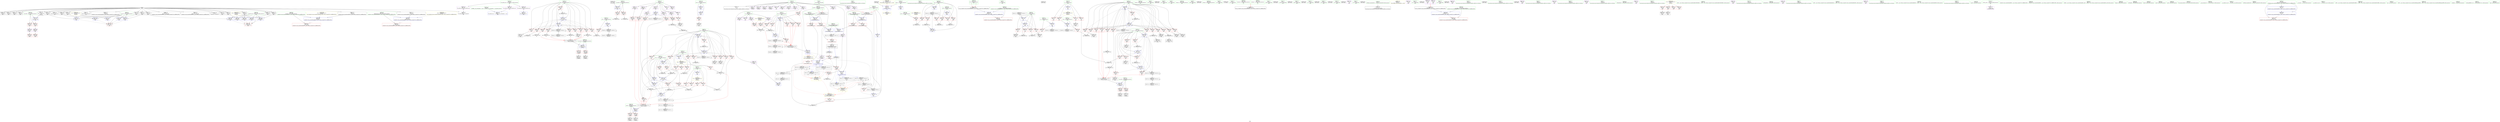digraph "SVFG" {
	label="SVFG";

	Node0x561ca81cd5d0 [shape=record,color=grey,label="{NodeID: 0\nNullPtr}"];
	Node0x561ca81cd5d0 -> Node0x561ca81fe860[style=solid];
	Node0x561ca81cd5d0 -> Node0x561ca81fe960[style=solid];
	Node0x561ca81cd5d0 -> Node0x561ca81d2390[style=solid];
	Node0x561ca81cd5d0 -> Node0x561ca81d2460[style=solid];
	Node0x561ca81cd5d0 -> Node0x561ca81d2530[style=solid];
	Node0x561ca81cd5d0 -> Node0x561ca81d2600[style=solid];
	Node0x561ca81cd5d0 -> Node0x561ca81d26d0[style=solid];
	Node0x561ca81cd5d0 -> Node0x561ca81d27a0[style=solid];
	Node0x561ca81cd5d0 -> Node0x561ca81d2870[style=solid];
	Node0x561ca81cd5d0 -> Node0x561ca81d2940[style=solid];
	Node0x561ca81cd5d0 -> Node0x561ca81d2a10[style=solid];
	Node0x561ca81cd5d0 -> Node0x561ca81d2ae0[style=solid];
	Node0x561ca81cd5d0 -> Node0x561ca8203320[style=solid];
	Node0x561ca81cd5d0 -> Node0x561ca82033f0[style=solid];
	Node0x561ca81cd5d0 -> Node0x561ca82034c0[style=solid];
	Node0x561ca81cd5d0 -> Node0x561ca8203590[style=solid];
	Node0x561ca81cd5d0 -> Node0x561ca8203660[style=solid];
	Node0x561ca81cd5d0 -> Node0x561ca8203730[style=solid];
	Node0x561ca81cd5d0 -> Node0x561ca8203800[style=solid];
	Node0x561ca81cd5d0 -> Node0x561ca82038d0[style=solid];
	Node0x561ca81cd5d0 -> Node0x561ca82039a0[style=solid];
	Node0x561ca81cd5d0 -> Node0x561ca8203a70[style=solid];
	Node0x561ca81cd5d0 -> Node0x561ca8203b40[style=solid];
	Node0x561ca81cd5d0 -> Node0x561ca8203c10[style=solid];
	Node0x561ca81cd5d0 -> Node0x561ca8210330[style=solid];
	Node0x561ca820d7a0 [shape=record,color=red,label="{NodeID: 277\n421\<--211\n\<--extra\nmain\n}"];
	Node0x561ca820d7a0 -> Node0x561ca8204bb0[style=solid];
	Node0x561ca81d2870 [shape=record,color=black,label="{NodeID: 111\n350\<--3\n\<--dummyVal\nmain\n}"];
	Node0x561ca8209690 [shape=record,color=grey,label="{NodeID: 554\n235 = cmp(234, 236, )\n}"];
	Node0x561ca8202bb0 [shape=record,color=red,label="{NodeID: 222\n132\<--106\n\<--x.addr\n_Z3addiiii\n}"];
	Node0x561ca8202bb0 -> Node0x561ca82041f0[style=solid];
	Node0x561ca81fef70 [shape=record,color=green,label="{NodeID: 56\n173\<--174\nretval\<--retval_field_insensitive\nmain\n}"];
	Node0x561ca81fef70 -> Node0x561ca820b4b0[style=solid];
	Node0x561ca81fef70 -> Node0x561ca8210d20[style=solid];
	Node0x561ca81fef70 -> Node0x561ca8212da0[style=solid];
	Node0x561ca82562b0 [shape=record,color=yellow,style=double,label="{NodeID: 665\n31V_1 = ENCHI(MR_31V_0)\npts\{21 \}\nFun[main]}"];
	Node0x561ca82562b0 -> Node0x561ca82021f0[style=dashed];
	Node0x561ca82562b0 -> Node0x561ca82022c0[style=dashed];
	Node0x561ca82562b0 -> Node0x561ca8202390[style=dashed];
	Node0x561ca82562b0 -> Node0x561ca8202460[style=dashed];
	Node0x561ca82106a0 [shape=record,color=blue,label="{NodeID: 333\n108\<--102\nextra.addr\<--extra\n_Z3addiiii\n}"];
	Node0x561ca82106a0 -> Node0x561ca8202c80[style=dashed];
	Node0x561ca82106a0 -> Node0x561ca8202d50[style=dashed];
	Node0x561ca8205d90 [shape=record,color=purple,label="{NodeID: 167\n420\<--11\narrayidx62\<--d\nmain\n}"];
	Node0x561ca81dfdf0 [shape=record,color=green,label="{NodeID: 1\n7\<--1\n__dso_handle\<--dummyObj\nGlob }"];
	Node0x561ca82451d0 [shape=record,color=black,label="{NodeID: 610\nMR_33V_2 = PHI(MR_33V_3, MR_33V_1, )\npts\{25 \}\n}"];
	Node0x561ca82451d0 -> Node0x561ca8211bc0[style=dashed];
	Node0x561ca820d870 [shape=record,color=red,label="{NodeID: 278\n434\<--211\n\<--extra\nmain\n}"];
	Node0x561ca820d870 -> Node0x561ca8204e20[style=solid];
	Node0x561ca81d2940 [shape=record,color=black,label="{NodeID: 112\n351\<--3\n\<--dummyVal\nmain\n}"];
	Node0x561ca81d2940 -> Node0x561ca82116e0[style=solid];
	Node0x561ca8209810 [shape=record,color=grey,label="{NodeID: 555\n413 = cmp(411, 412, )\n}"];
	Node0x561ca8202c80 [shape=record,color=red,label="{NodeID: 223\n122\<--108\n\<--extra.addr\n_Z3addiiii\n}"];
	Node0x561ca8202c80 -> Node0x561ca8204050[style=solid];
	Node0x561ca81ff040 [shape=record,color=green,label="{NodeID: 57\n175\<--176\nargc.addr\<--argc.addr_field_insensitive\nmain\n}"];
	Node0x561ca81ff040 -> Node0x561ca820b580[style=solid];
	Node0x561ca81ff040 -> Node0x561ca820b650[style=solid];
	Node0x561ca81ff040 -> Node0x561ca8210df0[style=solid];
	Node0x561ca8210770 [shape=record,color=blue,label="{NodeID: 334\n110\<--103\ngg.addr\<--gg\n_Z3addiiii\n|{|<s2>4|<s3>5}}"];
	Node0x561ca8210770 -> Node0x561ca8202e20[style=dashed];
	Node0x561ca8210770 -> Node0x561ca8202ef0[style=dashed];
	Node0x561ca8210770:s2 -> Node0x561ca8240810[style=dashed,color=red];
	Node0x561ca8210770:s3 -> Node0x561ca8240810[style=dashed,color=red];
	Node0x561ca8205e60 [shape=record,color=purple,label="{NodeID: 168\n423\<--11\narrayidx64\<--d\nmain\n}"];
	Node0x561ca8205e60 -> Node0x561ca820f1a0[style=solid];
	Node0x561ca81cf100 [shape=record,color=green,label="{NodeID: 2\n9\<--1\n\<--dummyObj\nCan only get source location for instruction, argument, global var or function.}"];
	Node0x561ca8213aa0 [shape=record,color=yellow,style=double,label="{NodeID: 777\n2V_2 = CSCHI(MR_2V_1)\npts\{10 \}\nCS[]}"];
	Node0x561ca82456d0 [shape=record,color=black,label="{NodeID: 611\nMR_4V_2 = PHI(MR_4V_4, MR_4V_1, )\npts\{30 \}\n}"];
	Node0x561ca82456d0 -> Node0x561ca8211d60[style=dashed];
	Node0x561ca820d940 [shape=record,color=red,label="{NodeID: 279\n439\<--211\n\<--extra\nmain\n}"];
	Node0x561ca820d940 -> Node0x561ca821e930[style=solid];
	Node0x561ca81d2a10 [shape=record,color=black,label="{NodeID: 113\n353\<--3\n\<--dummyVal\nmain\n}"];
	Node0x561ca81d2a10 -> Node0x561ca82117b0[style=solid];
	Node0x561ca8209990 [shape=record,color=grey,label="{NodeID: 556\n405 = cmp(404, 16, )\n}"];
	Node0x561ca8202d50 [shape=record,color=red,label="{NodeID: 224\n135\<--108\n\<--extra.addr\n_Z3addiiii\n}"];
	Node0x561ca8202d50 -> Node0x561ca82042c0[style=solid];
	Node0x561ca81ff110 [shape=record,color=green,label="{NodeID: 58\n177\<--178\nargv.addr\<--argv.addr_field_insensitive\nmain\n}"];
	Node0x561ca81ff110 -> Node0x561ca820b720[style=solid];
	Node0x561ca81ff110 -> Node0x561ca820b7f0[style=solid];
	Node0x561ca81ff110 -> Node0x561ca8210ec0[style=solid];
	Node0x561ca8256470 [shape=record,color=yellow,style=double,label="{NodeID: 667\n35V_1 = ENCHI(MR_35V_0)\npts\{28 \}\nFun[main]}"];
	Node0x561ca8256470 -> Node0x561ca820f410[style=dashed];
	Node0x561ca8256470 -> Node0x561ca820f5b0[style=dashed];
	Node0x561ca8210840 [shape=record,color=blue,label="{NodeID: 335\n137\<--128\narrayidx10\<--\n_Z3addiiii\n|{|<s1>5|<s2>34|<s3>35|<s4>36|<s5>37|<s6>38}}"];
	Node0x561ca8210840 -> Node0x561ca8202ef0[style=dashed];
	Node0x561ca8210840:s1 -> Node0x561ca8240bc0[style=dashed,color=red];
	Node0x561ca8210840:s2 -> Node0x561ca82343a0[style=dashed,color=blue];
	Node0x561ca8210840:s3 -> Node0x561ca82343a0[style=dashed,color=blue];
	Node0x561ca8210840:s4 -> Node0x561ca8234ac0[style=dashed,color=blue];
	Node0x561ca8210840:s5 -> Node0x561ca8234ac0[style=dashed,color=blue];
	Node0x561ca8210840:s6 -> Node0x561ca824e2d0[style=dashed,color=blue];
	Node0x561ca8205f30 [shape=record,color=purple,label="{NodeID: 169\n430\<--11\narrayidx68\<--d\nmain\n}"];
	Node0x561ca81cf190 [shape=record,color=green,label="{NodeID: 3\n16\<--1\n\<--dummyObj\nCan only get source location for instruction, argument, global var or function.}"];
	Node0x561ca8286a80 [shape=record,color=black,label="{NodeID: 778\n171 = PHI()\n0th arg main }"];
	Node0x561ca8286a80 -> Node0x561ca8210df0[style=solid];
	Node0x561ca8245bd0 [shape=record,color=black,label="{NodeID: 612\nMR_52V_3 = PHI(MR_52V_4, MR_52V_2, )\npts\{200 \}\n}"];
	Node0x561ca8245bd0 -> Node0x561ca820bcd0[style=dashed];
	Node0x561ca8245bd0 -> Node0x561ca820bda0[style=dashed];
	Node0x561ca8245bd0 -> Node0x561ca820be70[style=dashed];
	Node0x561ca8245bd0 -> Node0x561ca820bf40[style=dashed];
	Node0x561ca8245bd0 -> Node0x561ca8212cd0[style=dashed];
	Node0x561ca820da10 [shape=record,color=red,label="{NodeID: 280\n450\<--211\n\<--extra\nmain\n}"];
	Node0x561ca820da10 -> Node0x561ca821c9b0[style=solid];
	Node0x561ca81d2ae0 [shape=record,color=black,label="{NodeID: 114\n356\<--3\n\<--dummyVal\nmain\n}"];
	Node0x561ca8202e20 [shape=record,color=red,label="{NodeID: 225\n128\<--125\n\<--call\n_Z3addiiii\n}"];
	Node0x561ca8202e20 -> Node0x561ca8210840[style=solid];
	Node0x561ca81ff1e0 [shape=record,color=green,label="{NodeID: 59\n179\<--180\nFN\<--FN_field_insensitive\nmain\n|{<s0>17|<s1>21}}"];
	Node0x561ca81ff1e0:s0 -> Node0x561ca828b800[style=solid,color=red];
	Node0x561ca81ff1e0:s1 -> Node0x561ca828b800[style=solid,color=red];
	Node0x561ca8210910 [shape=record,color=blue,label="{NodeID: 336\n29\<--140\nres\<--\n_Z3addiiii\n|{<s0>34|<s1>35|<s2>36|<s3>37|<s4>38}}"];
	Node0x561ca8210910:s0 -> Node0x561ca82342b0[style=dashed,color=blue];
	Node0x561ca8210910:s1 -> Node0x561ca82342b0[style=dashed,color=blue];
	Node0x561ca8210910:s2 -> Node0x561ca82345c0[style=dashed,color=blue];
	Node0x561ca8210910:s3 -> Node0x561ca82345c0[style=dashed,color=blue];
	Node0x561ca8210910:s4 -> Node0x561ca824c9d0[style=dashed,color=blue];
	Node0x561ca8206000 [shape=record,color=purple,label="{NodeID: 170\n433\<--11\narrayidx70\<--d\nmain\n}"];
	Node0x561ca81cf220 [shape=record,color=green,label="{NodeID: 4\n31\<--1\n.str\<--dummyObj\nGlob }"];
	Node0x561ca8286b50 [shape=record,color=black,label="{NodeID: 779\n344 = PHI()\n}"];
	Node0x561ca82460d0 [shape=record,color=black,label="{NodeID: 613\nMR_54V_2 = PHI(MR_54V_4, MR_54V_1, )\npts\{202 \}\n}"];
	Node0x561ca82460d0 -> Node0x561ca8211470[style=dashed];
	Node0x561ca820dae0 [shape=record,color=red,label="{NodeID: 281\n462\<--211\n\<--extra\nmain\n}"];
	Node0x561ca820dae0 -> Node0x561ca821c230[style=solid];
	Node0x561ca8203320 [shape=record,color=black,label="{NodeID: 115\n357\<--3\n\<--dummyVal\nmain\n}"];
	Node0x561ca8203320 -> Node0x561ca8211880[style=solid];
	Node0x561ca82345c0 [shape=record,color=black,label="{NodeID: 558\nMR_4V_12 = PHI(MR_4V_14, MR_4V_11, )\npts\{30 \}\n|{<s0>38}}"];
	Node0x561ca82345c0:s0 -> Node0x561ca8240190[style=dashed,color=red];
	Node0x561ca8202ef0 [shape=record,color=red,label="{NodeID: 226\n140\<--139\n\<--call11\n_Z3addiiii\n}"];
	Node0x561ca8202ef0 -> Node0x561ca8210910[style=solid];
	Node0x561ca81ff2b0 [shape=record,color=green,label="{NodeID: 60\n181\<--182\nref.tmp\<--ref.tmp_field_insensitive\nmain\n}"];
	Node0x561ca82109e0 [shape=record,color=blue,label="{NodeID: 337\n148\<--144\n__a.addr\<--__a\n_ZSt3maxIiERKT_S2_S2_\n}"];
	Node0x561ca82109e0 -> Node0x561ca8203090[style=dashed];
	Node0x561ca82109e0 -> Node0x561ca8203160[style=dashed];
	Node0x561ca82060d0 [shape=record,color=purple,label="{NodeID: 171\n436\<--11\narrayidx72\<--d\nmain\n}"];
	Node0x561ca82060d0 -> Node0x561ca820f270[style=solid];
	Node0x561ca81cf400 [shape=record,color=green,label="{NodeID: 5\n33\<--1\n.str.2\<--dummyObj\nGlob }"];
	Node0x561ca828a250 [shape=record,color=black,label="{NodeID: 780\n298 = PHI()\n}"];
	Node0x561ca82465d0 [shape=record,color=black,label="{NodeID: 614\nMR_56V_2 = PHI(MR_56V_3, MR_56V_1, )\npts\{204 \}\n}"];
	Node0x561ca82465d0 -> Node0x561ca8211540[style=dashed];
	Node0x561ca820dbb0 [shape=record,color=red,label="{NodeID: 282\n481\<--211\n\<--extra\nmain\n}"];
	Node0x561ca820dbb0 -> Node0x561ca821da30[style=solid];
	Node0x561ca82033f0 [shape=record,color=black,label="{NodeID: 116\n359\<--3\n\<--dummyVal\nmain\n}"];
	Node0x561ca82033f0 -> Node0x561ca8211950[style=solid];
	Node0x561ca8234ac0 [shape=record,color=black,label="{NodeID: 559\nMR_14V_12 = PHI(MR_14V_14, MR_14V_11, )\npts\{140000 \}\n|{<s0>38}}"];
	Node0x561ca8234ac0:s0 -> Node0x561ca8240620[style=dashed,color=red];
	Node0x561ca8202fc0 [shape=record,color=red,label="{NodeID: 227\n166\<--146\n\<--retval\n_ZSt3maxIiERKT_S2_S2_\n}"];
	Node0x561ca8202fc0 -> Node0x561ca8204390[style=solid];
	Node0x561ca81ff380 [shape=record,color=green,label="{NodeID: 61\n183\<--184\nexn.slot\<--exn.slot_field_insensitive\nmain\n}"];
	Node0x561ca81ff380 -> Node0x561ca820b8c0[style=solid];
	Node0x561ca81ff380 -> Node0x561ca8210f90[style=solid];
	Node0x561ca81ff380 -> Node0x561ca8211130[style=solid];
	Node0x561ca81ff380 -> Node0x561ca82116e0[style=solid];
	Node0x561ca81ff380 -> Node0x561ca8211880[style=solid];
	Node0x561ca81ff380 -> Node0x561ca8211a20[style=solid];
	Node0x561ca8210ab0 [shape=record,color=blue,label="{NodeID: 338\n150\<--145\n__b.addr\<--__b\n_ZSt3maxIiERKT_S2_S2_\n}"];
	Node0x561ca8210ab0 -> Node0x561ca8203230[style=dashed];
	Node0x561ca8210ab0 -> Node0x561ca820b240[style=dashed];
	Node0x561ca82061a0 [shape=record,color=purple,label="{NodeID: 172\n337\<--22\n\<--h\nmain\n}"];
	Node0x561ca81cf490 [shape=record,color=green,label="{NodeID: 6\n35\<--1\n.str.3\<--dummyObj\nGlob }"];
	Node0x561ca828a350 [shape=record,color=black,label="{NodeID: 781\n125 = PHI(143, )\n}"];
	Node0x561ca828a350 -> Node0x561ca8202e20[style=solid];
	Node0x561ca8246ad0 [shape=record,color=black,label="{NodeID: 615\nMR_58V_2 = PHI(MR_58V_4, MR_58V_1, )\npts\{206 \}\n}"];
	Node0x561ca8246ad0 -> Node0x561ca8211e30[style=dashed];
	Node0x561ca820dc80 [shape=record,color=red,label="{NodeID: 283\n493\<--211\n\<--extra\nmain\n}"];
	Node0x561ca820dc80 -> Node0x561ca821d730[style=solid];
	Node0x561ca82034c0 [shape=record,color=black,label="{NodeID: 117\n363\<--3\n\<--dummyVal\nmain\n}"];
	Node0x561ca8203090 [shape=record,color=red,label="{NodeID: 228\n154\<--148\n\<--__a.addr\n_ZSt3maxIiERKT_S2_S2_\n}"];
	Node0x561ca8203090 -> Node0x561ca820b310[style=solid];
	Node0x561ca81ff450 [shape=record,color=green,label="{NodeID: 62\n185\<--186\nehselector.slot\<--ehselector.slot_field_insensitive\nmain\n}"];
	Node0x561ca81ff450 -> Node0x561ca820b990[style=solid];
	Node0x561ca81ff450 -> Node0x561ca8211060[style=solid];
	Node0x561ca81ff450 -> Node0x561ca8211200[style=solid];
	Node0x561ca81ff450 -> Node0x561ca82117b0[style=solid];
	Node0x561ca81ff450 -> Node0x561ca8211950[style=solid];
	Node0x561ca81ff450 -> Node0x561ca8211af0[style=solid];
	Node0x561ca8210b80 [shape=record,color=blue,label="{NodeID: 339\n146\<--160\nretval\<--\n_ZSt3maxIiERKT_S2_S2_\n}"];
	Node0x561ca8210b80 -> Node0x561ca823a4c0[style=dashed];
	Node0x561ca8206270 [shape=record,color=purple,label="{NodeID: 173\n372\<--22\narrayidx41\<--h\nmain\n}"];
	Node0x561ca8206270 -> Node0x561ca8211bc0[style=solid];
	Node0x561ca81cf520 [shape=record,color=green,label="{NodeID: 7\n37\<--1\n.str.4\<--dummyObj\nGlob }"];
	Node0x561ca828a540 [shape=record,color=black,label="{NodeID: 782\n139 = PHI(143, )\n}"];
	Node0x561ca828a540 -> Node0x561ca8202ef0[style=solid];
	Node0x561ca8246fd0 [shape=record,color=black,label="{NodeID: 616\nMR_60V_2 = PHI(MR_60V_3, MR_60V_1, )\npts\{208 \}\n}"];
	Node0x561ca8246fd0 -> Node0x561ca8211f00[style=dashed];
	Node0x561ca820dd50 [shape=record,color=red,label="{NodeID: 284\n552\<--211\n\<--extra\nmain\n|{<s0>38}}"];
	Node0x561ca820dd50:s0 -> Node0x561ca828bf80[style=solid,color=red];
	Node0x561ca8203590 [shape=record,color=black,label="{NodeID: 118\n364\<--3\n\<--dummyVal\nmain\n}"];
	Node0x561ca8203590 -> Node0x561ca8211a20[style=solid];
	Node0x561ca8203160 [shape=record,color=red,label="{NodeID: 229\n163\<--148\n\<--__a.addr\n_ZSt3maxIiERKT_S2_S2_\n}"];
	Node0x561ca8203160 -> Node0x561ca8210c50[style=solid];
	Node0x561ca81ff520 [shape=record,color=green,label="{NodeID: 63\n187\<--188\nref.tmp1\<--ref.tmp1_field_insensitive\nmain\n}"];
	Node0x561ca82568d0 [shape=record,color=yellow,style=double,label="{NodeID: 672\n44V_1 = ENCHI(MR_44V_0)\npts\{184 \}\nFun[main]}"];
	Node0x561ca82568d0 -> Node0x561ca8210f90[style=dashed];
	Node0x561ca82568d0 -> Node0x561ca8211130[style=dashed];
	Node0x561ca82568d0 -> Node0x561ca82116e0[style=dashed];
	Node0x561ca82568d0 -> Node0x561ca8211880[style=dashed];
	Node0x561ca82568d0 -> Node0x561ca8211a20[style=dashed];
	Node0x561ca8210c50 [shape=record,color=blue,label="{NodeID: 340\n146\<--163\nretval\<--\n_ZSt3maxIiERKT_S2_S2_\n}"];
	Node0x561ca8210c50 -> Node0x561ca823a4c0[style=dashed];
	Node0x561ca8206340 [shape=record,color=purple,label="{NodeID: 174\n380\<--22\n\<--h\nmain\n}"];
	Node0x561ca8206340 -> Node0x561ca820f000[style=solid];
	Node0x561ca81cf5b0 [shape=record,color=green,label="{NodeID: 8\n39\<--1\nstdin\<--dummyObj\nGlob }"];
	Node0x561ca828a640 [shape=record,color=black,label="{NodeID: 783\n243 = PHI()\n}"];
	Node0x561ca82474d0 [shape=record,color=black,label="{NodeID: 617\nMR_62V_2 = PHI(MR_62V_3, MR_62V_1, )\npts\{210 \}\n}"];
	Node0x561ca82474d0 -> Node0x561ca8211fd0[style=dashed];
	Node0x561ca82474d0 -> Node0x561ca82474d0[style=dashed];
	Node0x561ca820de20 [shape=record,color=red,label="{NodeID: 285\n557\<--211\n\<--extra\nmain\n}"];
	Node0x561ca820de20 -> Node0x561ca821c530[style=solid];
	Node0x561ca8203660 [shape=record,color=black,label="{NodeID: 119\n366\<--3\n\<--dummyVal\nmain\n}"];
	Node0x561ca8203660 -> Node0x561ca8211af0[style=solid];
	Node0x561ca8203230 [shape=record,color=red,label="{NodeID: 230\n156\<--150\n\<--__b.addr\n_ZSt3maxIiERKT_S2_S2_\n}"];
	Node0x561ca8203230 -> Node0x561ca820b3e0[style=solid];
	Node0x561ca81ff5f0 [shape=record,color=green,label="{NodeID: 64\n189\<--190\nref.tmp2\<--ref.tmp2_field_insensitive\nmain\n}"];
	Node0x561ca82569b0 [shape=record,color=yellow,style=double,label="{NodeID: 673\n46V_1 = ENCHI(MR_46V_0)\npts\{186 \}\nFun[main]}"];
	Node0x561ca82569b0 -> Node0x561ca8211060[style=dashed];
	Node0x561ca82569b0 -> Node0x561ca8211200[style=dashed];
	Node0x561ca82569b0 -> Node0x561ca82117b0[style=dashed];
	Node0x561ca82569b0 -> Node0x561ca8211950[style=dashed];
	Node0x561ca82569b0 -> Node0x561ca8211af0[style=dashed];
	Node0x561ca8210d20 [shape=record,color=blue,label="{NodeID: 341\n173\<--16\nretval\<--\nmain\n}"];
	Node0x561ca8210d20 -> Node0x561ca8212da0[style=dashed];
	Node0x561ca8206410 [shape=record,color=purple,label="{NodeID: 175\n398\<--22\narrayidx50\<--h\nmain\n}"];
	Node0x561ca8206410 -> Node0x561ca820f0d0[style=solid];
	Node0x561ca81cee80 [shape=record,color=green,label="{NodeID: 9\n40\<--1\n.str.5\<--dummyObj\nGlob }"];
	Node0x561ca828a710 [shape=record,color=black,label="{NodeID: 784\n71 = PHI()\n}"];
	Node0x561ca82479d0 [shape=record,color=black,label="{NodeID: 618\nMR_64V_2 = PHI(MR_64V_3, MR_64V_1, )\npts\{212 \}\n}"];
	Node0x561ca82479d0 -> Node0x561ca82433d0[style=dashed];
	Node0x561ca820def0 [shape=record,color=red,label="{NodeID: 286\n412\<--213\n\<--_n55\nmain\n}"];
	Node0x561ca820def0 -> Node0x561ca8209810[style=solid];
	Node0x561ca8203730 [shape=record,color=black,label="{NodeID: 120\n591\<--3\nlpad.val\<--dummyVal\nmain\n}"];
	Node0x561ca820b240 [shape=record,color=red,label="{NodeID: 231\n160\<--150\n\<--__b.addr\n_ZSt3maxIiERKT_S2_S2_\n}"];
	Node0x561ca820b240 -> Node0x561ca8210b80[style=solid];
	Node0x561ca81ff6c0 [shape=record,color=green,label="{NodeID: 65\n191\<--192\nshift\<--shift_field_insensitive\nmain\n}"];
	Node0x561ca81ff6c0 -> Node0x561ca820ba60[style=solid];
	Node0x561ca81ff6c0 -> Node0x561ca820bb30[style=solid];
	Node0x561ca81ff6c0 -> Node0x561ca82112d0[style=solid];
	Node0x561ca8210df0 [shape=record,color=blue,label="{NodeID: 342\n175\<--171\nargc.addr\<--argc\nmain\n}"];
	Node0x561ca8210df0 -> Node0x561ca820b580[style=dashed];
	Node0x561ca8210df0 -> Node0x561ca820b650[style=dashed];
	Node0x561ca82064e0 [shape=record,color=purple,label="{NodeID: 176\n460\<--22\narrayidx83\<--h\nmain\n}"];
	Node0x561ca82064e0 -> Node0x561ca820f340[style=solid];
	Node0x561ca81cef10 [shape=record,color=green,label="{NodeID: 10\n42\<--1\n.str.6\<--dummyObj\nGlob }"];
	Node0x561ca828a7e0 [shape=record,color=black,label="{NodeID: 785\n89 = PHI()\n}"];
	Node0x561ca828a7e0 -> Node0x561ca8210430[style=solid];
	Node0x561ca8247ed0 [shape=record,color=black,label="{NodeID: 619\nMR_66V_2 = PHI(MR_66V_3, MR_66V_1, )\npts\{214 \}\n}"];
	Node0x561ca8247ed0 -> Node0x561ca82438d0[style=dashed];
	Node0x561ca820dfc0 [shape=record,color=red,label="{NodeID: 287\n452\<--215\n\<--curg\nmain\n|{<s0>34}}"];
	Node0x561ca820dfc0:s0 -> Node0x561ca828c1c0[style=solid,color=red];
	Node0x561ca8203800 [shape=record,color=black,label="{NodeID: 121\n592\<--3\nlpad.val144\<--dummyVal\nmain\n}"];
	Node0x561ca820b310 [shape=record,color=red,label="{NodeID: 232\n155\<--154\n\<--\n_ZSt3maxIiERKT_S2_S2_\n}"];
	Node0x561ca820b310 -> Node0x561ca8209390[style=solid];
	Node0x561ca81ff790 [shape=record,color=green,label="{NodeID: 66\n193\<--194\nref.tmp10\<--ref.tmp10_field_insensitive\nmain\n|{<s0>17}}"];
	Node0x561ca81ff790:s0 -> Node0x561ca828b350[style=solid,color=red];
	Node0x561ca8256b70 [shape=record,color=yellow,style=double,label="{NodeID: 675\n50V_1 = ENCHI(MR_50V_0)\npts\{198 \}\nFun[main]}"];
	Node0x561ca8256b70 -> Node0x561ca820bc00[style=dashed];
	Node0x561ca8210ec0 [shape=record,color=blue,label="{NodeID: 343\n177\<--172\nargv.addr\<--argv\nmain\n}"];
	Node0x561ca8210ec0 -> Node0x561ca820b720[style=dashed];
	Node0x561ca8210ec0 -> Node0x561ca820b7f0[style=dashed];
	Node0x561ca82065b0 [shape=record,color=purple,label="{NodeID: 177\n491\<--22\narrayidx100\<--h\nmain\n}"];
	Node0x561ca82065b0 -> Node0x561ca820f4e0[style=solid];
	Node0x561ca81cefe0 [shape=record,color=green,label="{NodeID: 11\n44\<--1\nstdout\<--dummyObj\nGlob }"];
	Node0x561ca828a8b0 [shape=record,color=black,label="{NodeID: 786\n274 = PHI()\n}"];
	Node0x561ca82483d0 [shape=record,color=black,label="{NodeID: 620\nMR_68V_2 = PHI(MR_68V_3, MR_68V_1, )\npts\{216 \}\n}"];
	Node0x561ca82483d0 -> Node0x561ca8243dd0[style=dashed];
	Node0x561ca820e090 [shape=record,color=red,label="{NodeID: 288\n464\<--215\n\<--curg\nmain\n}"];
	Node0x561ca820e090 -> Node0x561ca821d8b0[style=solid];
	Node0x561ca82038d0 [shape=record,color=black,label="{NodeID: 122\n648\<--3\n\<--dummyVal\n_ZStplIcSt11char_traitsIcESaIcEENSt7__cxx1112basic_stringIT_T0_T1_EERKS8_PKS5_\n}"];
	Node0x561ca820b3e0 [shape=record,color=red,label="{NodeID: 233\n157\<--156\n\<--\n_ZSt3maxIiERKT_S2_S2_\n}"];
	Node0x561ca820b3e0 -> Node0x561ca8209390[style=solid];
	Node0x561ca81ff860 [shape=record,color=green,label="{NodeID: 67\n195\<--196\nref.tmp17\<--ref.tmp17_field_insensitive\nmain\n|{<s0>21}}"];
	Node0x561ca81ff860:s0 -> Node0x561ca828b350[style=solid,color=red];
	Node0x561ca8210f90 [shape=record,color=blue,label="{NodeID: 344\n183\<--252\nexn.slot\<--\nmain\n}"];
	Node0x561ca8210f90 -> Node0x561ca820b8c0[style=dashed];
	Node0x561ca8206680 [shape=record,color=purple,label="{NodeID: 178\n523\<--22\narrayidx113\<--h\nmain\n}"];
	Node0x561ca8206680 -> Node0x561ca820f680[style=solid];
	Node0x561ca81d3780 [shape=record,color=green,label="{NodeID: 12\n45\<--1\n_ZSt3cin\<--dummyObj\nGlob }"];
	Node0x561ca828a980 [shape=record,color=black,label="{NodeID: 787\n282 = PHI()\n}"];
	Node0x561ca82488d0 [shape=record,color=black,label="{NodeID: 621\nMR_70V_2 = PHI(MR_70V_3, MR_70V_1, )\npts\{218 \}\n}"];
	Node0x561ca82488d0 -> Node0x561ca82442d0[style=dashed];
	Node0x561ca820e160 [shape=record,color=red,label="{NodeID: 289\n483\<--215\n\<--curg\nmain\n|{<s0>36}}"];
	Node0x561ca820e160:s0 -> Node0x561ca828c1c0[style=solid,color=red];
	Node0x561ca82039a0 [shape=record,color=black,label="{NodeID: 123\n649\<--3\n\<--dummyVal\n_ZStplIcSt11char_traitsIcESaIcEENSt7__cxx1112basic_stringIT_T0_T1_EERKS8_PKS5_\n}"];
	Node0x561ca82039a0 -> Node0x561ca8207380[style=solid];
	Node0x561ca820b4b0 [shape=record,color=red,label="{NodeID: 234\n585\<--173\n\<--retval\nmain\n}"];
	Node0x561ca820b4b0 -> Node0x561ca82053d0[style=solid];
	Node0x561ca81ff930 [shape=record,color=green,label="{NodeID: 68\n197\<--198\ntests\<--tests_field_insensitive\nmain\n}"];
	Node0x561ca81ff930 -> Node0x561ca820bc00[style=solid];
	Node0x561ca8211060 [shape=record,color=blue,label="{NodeID: 345\n185\<--254\nehselector.slot\<--\nmain\n}"];
	Node0x561ca8211060 -> Node0x561ca820b990[style=dashed];
	Node0x561ca8206750 [shape=record,color=purple,label="{NodeID: 179\n545\<--22\narrayidx123\<--h\nmain\n}"];
	Node0x561ca8206750 -> Node0x561ca820f750[style=solid];
	Node0x561ca81d3850 [shape=record,color=green,label="{NodeID: 13\n46\<--1\nstderr\<--dummyObj\nGlob }"];
	Node0x561ca828aab0 [shape=record,color=black,label="{NodeID: 788\n293 = PHI()\n}"];
	Node0x561ca8248dd0 [shape=record,color=black,label="{NodeID: 622\nMR_72V_2 = PHI(MR_72V_3, MR_72V_1, )\npts\{220 \}\n}"];
	Node0x561ca8248dd0 -> Node0x561ca82447d0[style=dashed];
	Node0x561ca820e230 [shape=record,color=red,label="{NodeID: 290\n495\<--215\n\<--curg\nmain\n|{<s0>37}}"];
	Node0x561ca820e230:s0 -> Node0x561ca828c1c0[style=solid,color=red];
	Node0x561ca8203a70 [shape=record,color=black,label="{NodeID: 124\n651\<--3\n\<--dummyVal\n_ZStplIcSt11char_traitsIcESaIcEENSt7__cxx1112basic_stringIT_T0_T1_EERKS8_PKS5_\n}"];
	Node0x561ca8203a70 -> Node0x561ca8207450[style=solid];
	Node0x561ca820b580 [shape=record,color=red,label="{NodeID: 235\n234\<--175\n\<--argc.addr\nmain\n}"];
	Node0x561ca820b580 -> Node0x561ca8209690[style=solid];
	Node0x561ca81ffa00 [shape=record,color=green,label="{NodeID: 69\n199\<--200\ntest\<--test_field_insensitive\nmain\n}"];
	Node0x561ca81ffa00 -> Node0x561ca820bcd0[style=solid];
	Node0x561ca81ffa00 -> Node0x561ca820bda0[style=solid];
	Node0x561ca81ffa00 -> Node0x561ca820be70[style=solid];
	Node0x561ca81ffa00 -> Node0x561ca820bf40[style=solid];
	Node0x561ca81ffa00 -> Node0x561ca82113a0[style=solid];
	Node0x561ca81ffa00 -> Node0x561ca8212cd0[style=solid];
	Node0x561ca8211130 [shape=record,color=blue,label="{NodeID: 346\n183\<--259\nexn.slot\<--\nmain\n}"];
	Node0x561ca8211130 -> Node0x561ca820b8c0[style=dashed];
	Node0x561ca8206820 [shape=record,color=purple,label="{NodeID: 180\n341\<--26\n\<--g\nmain\n}"];
	Node0x561ca81d3950 [shape=record,color=green,label="{NodeID: 14\n47\<--1\n.str.7\<--dummyObj\nGlob }"];
	Node0x561ca828abb0 [shape=record,color=black,label="{NodeID: 789\n308 = PHI()\n}"];
	Node0x561ca82492d0 [shape=record,color=black,label="{NodeID: 623\nMR_14V_2 = PHI(MR_14V_4, MR_14V_1, )\npts\{140000 \}\n}"];
	Node0x561ca82492d0 -> Node0x561ca8211c90[style=dashed];
	Node0x561ca820e300 [shape=record,color=red,label="{NodeID: 291\n515\<--215\n\<--curg\nmain\n}"];
	Node0x561ca820e300 -> Node0x561ca821d130[style=solid];
	Node0x561ca8203b40 [shape=record,color=black,label="{NodeID: 125\n660\<--3\nlpad.val\<--dummyVal\n_ZStplIcSt11char_traitsIcESaIcEENSt7__cxx1112basic_stringIT_T0_T1_EERKS8_PKS5_\n}"];
	Node0x561ca820b650 [shape=record,color=red,label="{NodeID: 236\n266\<--175\n\<--argc.addr\nmain\n}"];
	Node0x561ca820b650 -> Node0x561ca821eab0[style=solid];
	Node0x561ca81ffad0 [shape=record,color=green,label="{NodeID: 70\n201\<--202\ni\<--i_field_insensitive\nmain\n}"];
	Node0x561ca81ffad0 -> Node0x561ca820c010[style=solid];
	Node0x561ca81ffad0 -> Node0x561ca820c0e0[style=solid];
	Node0x561ca81ffad0 -> Node0x561ca820c1b0[style=solid];
	Node0x561ca81ffad0 -> Node0x561ca820c280[style=solid];
	Node0x561ca81ffad0 -> Node0x561ca8211470[style=solid];
	Node0x561ca81ffad0 -> Node0x561ca8211610[style=solid];
	Node0x561ca8211200 [shape=record,color=blue,label="{NodeID: 347\n185\<--261\nehselector.slot\<--\nmain\n}"];
	Node0x561ca8211200 -> Node0x561ca820b990[style=dashed];
	Node0x561ca82068f0 [shape=record,color=purple,label="{NodeID: 181\n467\<--26\narrayidx86\<--g\nmain\n}"];
	Node0x561ca82068f0 -> Node0x561ca820f410[style=solid];
	Node0x561ca81d04c0 [shape=record,color=green,label="{NodeID: 15\n49\<--1\n.str.8\<--dummyObj\nGlob }"];
	Node0x561ca828acb0 [shape=record,color=black,label="{NodeID: 790\n313 = PHI()\n}"];
	Node0x561ca820e3d0 [shape=record,color=red,label="{NodeID: 292\n553\<--215\n\<--curg\nmain\n|{<s0>38}}"];
	Node0x561ca820e3d0:s0 -> Node0x561ca828c1c0[style=solid,color=red];
	Node0x561ca8203c10 [shape=record,color=black,label="{NodeID: 126\n661\<--3\nlpad.val1\<--dummyVal\n_ZStplIcSt11char_traitsIcESaIcEENSt7__cxx1112basic_stringIT_T0_T1_EERKS8_PKS5_\n}"];
	Node0x561ca820b720 [shape=record,color=red,label="{NodeID: 237\n238\<--177\n\<--argv.addr\nmain\n}"];
	Node0x561ca820b720 -> Node0x561ca8201830[style=solid];
	Node0x561ca81ffba0 [shape=record,color=green,label="{NodeID: 71\n203\<--204\n_n\<--_n_field_insensitive\nmain\n}"];
	Node0x561ca81ffba0 -> Node0x561ca820c350[style=solid];
	Node0x561ca81ffba0 -> Node0x561ca8211540[style=solid];
	Node0x561ca82112d0 [shape=record,color=blue,label="{NodeID: 348\n191\<--16\nshift\<--\nmain\n}"];
	Node0x561ca82112d0 -> Node0x561ca820ba60[style=dashed];
	Node0x561ca82112d0 -> Node0x561ca820bb30[style=dashed];
	Node0x561ca82069c0 [shape=record,color=purple,label="{NodeID: 182\n513\<--26\narrayidx109\<--g\nmain\n}"];
	Node0x561ca82069c0 -> Node0x561ca820f5b0[style=solid];
	Node0x561ca81d05c0 [shape=record,color=green,label="{NodeID: 16\n51\<--1\n.str.9\<--dummyObj\nGlob }"];
	Node0x561ca828ad80 [shape=record,color=black,label="{NodeID: 791\n320 = PHI()\n}"];
	Node0x561ca820e4a0 [shape=record,color=red,label="{NodeID: 293\n511\<--217\n\<--mon111\nmain\n}"];
	Node0x561ca820e4a0 -> Node0x561ca8205160[style=solid];
	Node0x561ca8203ce0 [shape=record,color=black,label="{NodeID: 127\n13\<--11\n\<--d\nCan only get source location for instruction, argument, global var or function.}"];
	Node0x561ca820b7f0 [shape=record,color=red,label="{NodeID: 238\n270\<--177\n\<--argv.addr\nmain\n}"];
	Node0x561ca820b7f0 -> Node0x561ca8201900[style=solid];
	Node0x561ca81ffc70 [shape=record,color=green,label="{NodeID: 72\n205\<--206\nmon\<--mon_field_insensitive\nmain\n}"];
	Node0x561ca81ffc70 -> Node0x561ca820c420[style=solid];
	Node0x561ca81ffc70 -> Node0x561ca820c4f0[style=solid];
	Node0x561ca81ffc70 -> Node0x561ca820c5c0[style=solid];
	Node0x561ca81ffc70 -> Node0x561ca820c690[style=solid];
	Node0x561ca81ffc70 -> Node0x561ca820c760[style=solid];
	Node0x561ca81ffc70 -> Node0x561ca820c830[style=solid];
	Node0x561ca81ffc70 -> Node0x561ca820c900[style=solid];
	Node0x561ca81ffc70 -> Node0x561ca820c9d0[style=solid];
	Node0x561ca81ffc70 -> Node0x561ca820caa0[style=solid];
	Node0x561ca81ffc70 -> Node0x561ca820cb70[style=solid];
	Node0x561ca81ffc70 -> Node0x561ca820cc40[style=solid];
	Node0x561ca81ffc70 -> Node0x561ca820cd10[style=solid];
	Node0x561ca81ffc70 -> Node0x561ca820cde0[style=solid];
	Node0x561ca81ffc70 -> Node0x561ca8211e30[style=solid];
	Node0x561ca81ffc70 -> Node0x561ca8212c00[style=solid];
	Node0x561ca82113a0 [shape=record,color=blue,label="{NodeID: 349\n199\<--236\ntest\<--\nmain\n}"];
	Node0x561ca82113a0 -> Node0x561ca8245bd0[style=dashed];
	Node0x561ca8206a90 [shape=record,color=purple,label="{NodeID: 183\n227\<--31\n\<--.str\nmain\n}"];
	Node0x561ca81d06c0 [shape=record,color=green,label="{NodeID: 17\n53\<--1\n.str.10\<--dummyObj\nGlob }"];
	Node0x561ca828ae50 [shape=record,color=black,label="{NodeID: 792\n324 = PHI()\n}"];
	Node0x561ca820e570 [shape=record,color=red,label="{NodeID: 294\n518\<--217\n\<--mon111\nmain\n}"];
	Node0x561ca820e570 -> Node0x561ca821ccb0[style=solid];
	Node0x561ca8203db0 [shape=record,color=black,label="{NodeID: 128\n72\<--73\n\<--_ZNSt8ios_base4InitD1Ev\nCan only get source location for instruction, argument, global var or function.}"];
	Node0x561ca825bd50 [shape=record,color=yellow,style=double,label="{NodeID: 737\nRETMU(2V_2)\npts\{10 \}\nFun[_GLOBAL__sub_I_dzhulgakov_1_1.cpp]}"];
	Node0x561ca820b8c0 [shape=record,color=red,label="{NodeID: 239\n589\<--183\nexn\<--exn.slot\nmain\n}"];
	Node0x561ca81ffd40 [shape=record,color=green,label="{NodeID: 73\n207\<--208\n_n45\<--_n45_field_insensitive\nmain\n}"];
	Node0x561ca81ffd40 -> Node0x561ca820ceb0[style=solid];
	Node0x561ca81ffd40 -> Node0x561ca8211f00[style=solid];
	Node0x561ca8211470 [shape=record,color=blue,label="{NodeID: 350\n201\<--16\ni\<--\nmain\n}"];
	Node0x561ca8211470 -> Node0x561ca820c010[style=dashed];
	Node0x561ca8211470 -> Node0x561ca820c0e0[style=dashed];
	Node0x561ca8211470 -> Node0x561ca820c1b0[style=dashed];
	Node0x561ca8211470 -> Node0x561ca820c280[style=dashed];
	Node0x561ca8211470 -> Node0x561ca8211610[style=dashed];
	Node0x561ca8211470 -> Node0x561ca82460d0[style=dashed];
	Node0x561ca8206b60 [shape=record,color=purple,label="{NodeID: 184\n273\<--33\n\<--.str.2\nmain\n}"];
	Node0x561ca81d0e90 [shape=record,color=green,label="{NodeID: 18\n55\<--1\n.str.11\<--dummyObj\nGlob }"];
	Node0x561ca828af50 [shape=record,color=black,label="{NodeID: 793\n573 = PHI()\n}"];
	Node0x561ca820e640 [shape=record,color=red,label="{NodeID: 295\n521\<--217\n\<--mon111\nmain\n}"];
	Node0x561ca820e640 -> Node0x561ca8205230[style=solid];
	Node0x561ca8203eb0 [shape=record,color=black,label="{NodeID: 129\n117\<--116\nidxprom\<--\n_Z3addiiii\n}"];
	Node0x561ca820b990 [shape=record,color=red,label="{NodeID: 240\n590\<--185\nsel\<--ehselector.slot\nmain\n}"];
	Node0x561ca81ffe10 [shape=record,color=green,label="{NodeID: 74\n209\<--210\nxxx\<--xxx_field_insensitive\nmain\n}"];
	Node0x561ca81ffe10 -> Node0x561ca820cf80[style=solid];
	Node0x561ca81ffe10 -> Node0x561ca820d050[style=solid];
	Node0x561ca81ffe10 -> Node0x561ca820d120[style=solid];
	Node0x561ca81ffe10 -> Node0x561ca820d1f0[style=solid];
	Node0x561ca81ffe10 -> Node0x561ca820d2c0[style=solid];
	Node0x561ca81ffe10 -> Node0x561ca820d390[style=solid];
	Node0x561ca81ffe10 -> Node0x561ca820d460[style=solid];
	Node0x561ca81ffe10 -> Node0x561ca820d530[style=solid];
	Node0x561ca81ffe10 -> Node0x561ca820d600[style=solid];
	Node0x561ca81ffe10 -> Node0x561ca8211fd0[style=solid];
	Node0x561ca81ffe10 -> Node0x561ca8212b30[style=solid];
	Node0x561ca821c0b0 [shape=record,color=grey,label="{NodeID: 517\n541 = Binary(540, 236, )\n}"];
	Node0x561ca821c0b0 -> Node0x561ca82128c0[style=solid];
	Node0x561ca8211540 [shape=record,color=blue,label="{NodeID: 351\n203\<--328\n_n\<--\nmain\n}"];
	Node0x561ca8211540 -> Node0x561ca820c350[style=dashed];
	Node0x561ca8211540 -> Node0x561ca82465d0[style=dashed];
	Node0x561ca8206c30 [shape=record,color=purple,label="{NodeID: 185\n278\<--35\n\<--.str.3\nmain\n|{<s0>17}}"];
	Node0x561ca8206c30:s0 -> Node0x561ca828b950[style=solid,color=red];
	Node0x561ca81d0f90 [shape=record,color=green,label="{NodeID: 19\n57\<--1\n.str.12\<--dummyObj\nGlob }"];
	Node0x561ca828b050 [shape=record,color=black,label="{NodeID: 794\n580 = PHI()\n}"];
	Node0x561ca820e710 [shape=record,color=red,label="{NodeID: 296\n527\<--217\n\<--mon111\nmain\n}"];
	Node0x561ca820e710 -> Node0x561ca821ec30[style=solid];
	Node0x561ca8203f80 [shape=record,color=black,label="{NodeID: 130\n120\<--119\nidxprom1\<--\n_Z3addiiii\n}"];
	Node0x561ca820ba60 [shape=record,color=red,label="{NodeID: 241\n310\<--191\n\<--shift\nmain\n}"];
	Node0x561ca820ba60 -> Node0x561ca821e030[style=solid];
	Node0x561ca81ffee0 [shape=record,color=green,label="{NodeID: 75\n211\<--212\nextra\<--extra_field_insensitive\nmain\n}"];
	Node0x561ca81ffee0 -> Node0x561ca820d6d0[style=solid];
	Node0x561ca81ffee0 -> Node0x561ca820d7a0[style=solid];
	Node0x561ca81ffee0 -> Node0x561ca820d870[style=solid];
	Node0x561ca81ffee0 -> Node0x561ca820d940[style=solid];
	Node0x561ca81ffee0 -> Node0x561ca820da10[style=solid];
	Node0x561ca81ffee0 -> Node0x561ca820dae0[style=solid];
	Node0x561ca81ffee0 -> Node0x561ca820dbb0[style=solid];
	Node0x561ca81ffee0 -> Node0x561ca820dc80[style=solid];
	Node0x561ca81ffee0 -> Node0x561ca820dd50[style=solid];
	Node0x561ca81ffee0 -> Node0x561ca820de20[style=solid];
	Node0x561ca81ffee0 -> Node0x561ca82120a0[style=solid];
	Node0x561ca81ffee0 -> Node0x561ca8212a60[style=solid];
	Node0x561ca821c230 [shape=record,color=grey,label="{NodeID: 518\n463 = Binary(462, 236, )\n|{<s0>35}}"];
	Node0x561ca821c230:s0 -> Node0x561ca828bf80[style=solid,color=red];
	Node0x561ca8211610 [shape=record,color=blue,label="{NodeID: 352\n201\<--347\ni\<--inc\nmain\n}"];
	Node0x561ca8211610 -> Node0x561ca820c010[style=dashed];
	Node0x561ca8211610 -> Node0x561ca820c0e0[style=dashed];
	Node0x561ca8211610 -> Node0x561ca820c1b0[style=dashed];
	Node0x561ca8211610 -> Node0x561ca820c280[style=dashed];
	Node0x561ca8211610 -> Node0x561ca8211610[style=dashed];
	Node0x561ca8211610 -> Node0x561ca82460d0[style=dashed];
	Node0x561ca8206d00 [shape=record,color=purple,label="{NodeID: 186\n286\<--37\n\<--.str.4\nmain\n}"];
	Node0x561ca81d1090 [shape=record,color=green,label="{NodeID: 20\n60\<--1\n\<--dummyObj\nCan only get source location for instruction, argument, global var or function.}"];
	Node0x561ca828b1b0 [shape=record,color=black,label="{NodeID: 795\n582 = PHI()\n}"];
	Node0x561ca820e7e0 [shape=record,color=red,label="{NodeID: 297\n540\<--217\n\<--mon111\nmain\n}"];
	Node0x561ca820e7e0 -> Node0x561ca821c0b0[style=solid];
	Node0x561ca8204050 [shape=record,color=black,label="{NodeID: 131\n123\<--122\nidxprom3\<--\n_Z3addiiii\n}"];
	Node0x561ca820bb30 [shape=record,color=red,label="{NodeID: 242\n317\<--191\n\<--shift\nmain\n}"];
	Node0x561ca820bb30 -> Node0x561ca821e1b0[style=solid];
	Node0x561ca81fffb0 [shape=record,color=green,label="{NodeID: 76\n213\<--214\n_n55\<--_n55_field_insensitive\nmain\n}"];
	Node0x561ca81fffb0 -> Node0x561ca820def0[style=solid];
	Node0x561ca81fffb0 -> Node0x561ca8212170[style=solid];
	Node0x561ca821c3b0 [shape=record,color=grey,label="{NodeID: 519\n458 = Binary(457, 236, )\n}"];
	Node0x561ca821c3b0 -> Node0x561ca8204ef0[style=solid];
	Node0x561ca82116e0 [shape=record,color=blue,label="{NodeID: 353\n183\<--351\nexn.slot\<--\nmain\n}"];
	Node0x561ca82116e0 -> Node0x561ca820b8c0[style=dashed];
	Node0x561ca8206dd0 [shape=record,color=purple,label="{NodeID: 187\n291\<--40\n\<--.str.5\nmain\n|{<s0>21}}"];
	Node0x561ca8206dd0:s0 -> Node0x561ca828b950[style=solid,color=red];
	Node0x561ca81d1190 [shape=record,color=green,label="{NodeID: 21\n90\<--1\n\<--dummyObj\nCan only get source location for instruction, argument, global var or function.}"];
	Node0x561ca828b280 [shape=record,color=black,label="{NodeID: 796\n641 = PHI()\n}"];
	Node0x561ca820e8b0 [shape=record,color=red,label="{NodeID: 298\n543\<--217\n\<--mon111\nmain\n}"];
	Node0x561ca820e8b0 -> Node0x561ca8205300[style=solid];
	Node0x561ca8204120 [shape=record,color=black,label="{NodeID: 132\n130\<--129\nidxprom5\<--\n_Z3addiiii\n}"];
	Node0x561ca820bc00 [shape=record,color=red,label="{NodeID: 243\n304\<--197\n\<--tests\nmain\n}"];
	Node0x561ca820bc00 -> Node0x561ca821f230[style=solid];
	Node0x561ca8200080 [shape=record,color=green,label="{NodeID: 77\n215\<--216\ncurg\<--curg_field_insensitive\nmain\n}"];
	Node0x561ca8200080 -> Node0x561ca820dfc0[style=solid];
	Node0x561ca8200080 -> Node0x561ca820e090[style=solid];
	Node0x561ca8200080 -> Node0x561ca820e160[style=solid];
	Node0x561ca8200080 -> Node0x561ca820e230[style=solid];
	Node0x561ca8200080 -> Node0x561ca820e300[style=solid];
	Node0x561ca8200080 -> Node0x561ca820e3d0[style=solid];
	Node0x561ca8200080 -> Node0x561ca8212240[style=solid];
	Node0x561ca8200080 -> Node0x561ca8212580[style=solid];
	Node0x561ca821c530 [shape=record,color=grey,label="{NodeID: 520\n558 = Binary(557, 236, )\n}"];
	Node0x561ca821c530 -> Node0x561ca8212a60[style=solid];
	Node0x561ca82117b0 [shape=record,color=blue,label="{NodeID: 354\n185\<--353\nehselector.slot\<--\nmain\n}"];
	Node0x561ca82117b0 -> Node0x561ca820b990[style=dashed];
	Node0x561ca8206ea0 [shape=record,color=purple,label="{NodeID: 188\n295\<--42\n\<--.str.6\nmain\n}"];
	Node0x561ca81d3ef0 [shape=record,color=green,label="{NodeID: 22\n236\<--1\n\<--dummyObj\nCan only get source location for instruction, argument, global var or function.}"];
	Node0x561ca828b350 [shape=record,color=black,label="{NodeID: 797\n620 = PHI(193, 195, )\n0th arg _ZStplIcSt11char_traitsIcESaIcEENSt7__cxx1112basic_stringIT_T0_T1_EERKS8_PKS5_ }"];
	Node0x561ca820e980 [shape=record,color=red,label="{NodeID: 299\n550\<--217\n\<--mon111\nmain\n|{<s0>38}}"];
	Node0x561ca820e980:s0 -> Node0x561ca828baa0[style=solid,color=red];
	Node0x561ca82041f0 [shape=record,color=black,label="{NodeID: 133\n133\<--132\nidxprom7\<--\n_Z3addiiii\n}"];
	Node0x561ca820bcd0 [shape=record,color=red,label="{NodeID: 244\n303\<--199\n\<--test\nmain\n}"];
	Node0x561ca820bcd0 -> Node0x561ca821f230[style=solid];
	Node0x561ca8200150 [shape=record,color=green,label="{NodeID: 78\n217\<--218\nmon111\<--mon111_field_insensitive\nmain\n}"];
	Node0x561ca8200150 -> Node0x561ca820e4a0[style=solid];
	Node0x561ca8200150 -> Node0x561ca820e570[style=solid];
	Node0x561ca8200150 -> Node0x561ca820e640[style=solid];
	Node0x561ca8200150 -> Node0x561ca820e710[style=solid];
	Node0x561ca8200150 -> Node0x561ca820e7e0[style=solid];
	Node0x561ca8200150 -> Node0x561ca820e8b0[style=solid];
	Node0x561ca8200150 -> Node0x561ca820e980[style=solid];
	Node0x561ca8200150 -> Node0x561ca8212310[style=solid];
	Node0x561ca8200150 -> Node0x561ca8212650[style=solid];
	Node0x561ca8200150 -> Node0x561ca82128c0[style=solid];
	Node0x561ca821c6b0 [shape=record,color=grey,label="{NodeID: 521\n456 = Binary(455, 236, )\n|{<s0>35}}"];
	Node0x561ca821c6b0:s0 -> Node0x561ca828baa0[style=solid,color=red];
	Node0x561ca8211880 [shape=record,color=blue,label="{NodeID: 355\n183\<--357\nexn.slot\<--\nmain\n}"];
	Node0x561ca8211880 -> Node0x561ca820b8c0[style=dashed];
	Node0x561ca8206f70 [shape=record,color=purple,label="{NodeID: 189\n312\<--47\n\<--.str.7\nmain\n}"];
	Node0x561ca81d3ff0 [shape=record,color=green,label="{NodeID: 23\n268\<--1\n\<--dummyObj\nCan only get source location for instruction, argument, global var or function.}"];
	Node0x561ca828b800 [shape=record,color=black,label="{NodeID: 798\n621 = PHI(179, 179, )\n1st arg _ZStplIcSt11char_traitsIcESaIcEENSt7__cxx1112basic_stringIT_T0_T1_EERKS8_PKS5_ }"];
	Node0x561ca828b800 -> Node0x561ca8212e70[style=solid];
	Node0x561ca820ea50 [shape=record,color=red,label="{NodeID: 300\n502\<--219\n\<--xxx111\nmain\n}"];
	Node0x561ca820ea50 -> Node0x561ca821f0b0[style=solid];
	Node0x561ca82042c0 [shape=record,color=black,label="{NodeID: 134\n136\<--135\nidxprom9\<--\n_Z3addiiii\n}"];
	Node0x561ca823a4c0 [shape=record,color=black,label="{NodeID: 577\nMR_17V_3 = PHI(MR_17V_4, MR_17V_2, )\npts\{147 \}\n}"];
	Node0x561ca823a4c0 -> Node0x561ca8202fc0[style=dashed];
	Node0x561ca820bda0 [shape=record,color=red,label="{NodeID: 245\n309\<--199\n\<--test\nmain\n}"];
	Node0x561ca820bda0 -> Node0x561ca821e030[style=solid];
	Node0x561ca8200220 [shape=record,color=green,label="{NodeID: 79\n219\<--220\nxxx111\<--xxx111_field_insensitive\nmain\n}"];
	Node0x561ca8200220 -> Node0x561ca820ea50[style=solid];
	Node0x561ca8200220 -> Node0x561ca820eb20[style=solid];
	Node0x561ca8200220 -> Node0x561ca820ebf0[style=solid];
	Node0x561ca8200220 -> Node0x561ca820ecc0[style=solid];
	Node0x561ca8200220 -> Node0x561ca820ed90[style=solid];
	Node0x561ca8200220 -> Node0x561ca82123e0[style=solid];
	Node0x561ca8200220 -> Node0x561ca82124b0[style=solid];
	Node0x561ca8200220 -> Node0x561ca8212720[style=solid];
	Node0x561ca8200220 -> Node0x561ca82127f0[style=solid];
	Node0x561ca8200220 -> Node0x561ca8212990[style=solid];
	Node0x561ca821c830 [shape=record,color=grey,label="{NodeID: 522\n347 = Binary(346, 236, )\n}"];
	Node0x561ca821c830 -> Node0x561ca8211610[style=solid];
	Node0x561ca8211950 [shape=record,color=blue,label="{NodeID: 356\n185\<--359\nehselector.slot\<--\nmain\n}"];
	Node0x561ca8211950 -> Node0x561ca820b990[style=dashed];
	Node0x561ca8207040 [shape=record,color=purple,label="{NodeID: 190\n319\<--49\n\<--.str.8\nmain\n}"];
	Node0x561ca81d40f0 [shape=record,color=green,label="{NodeID: 24\n375\<--1\n\<--dummyObj\nCan only get source location for instruction, argument, global var or function.}"];
	Node0x561ca828b950 [shape=record,color=black,label="{NodeID: 799\n622 = PHI(278, 291, )\n2nd arg _ZStplIcSt11char_traitsIcESaIcEENSt7__cxx1112basic_stringIT_T0_T1_EERKS8_PKS5_ }"];
	Node0x561ca828b950 -> Node0x561ca8212f40[style=solid];
	Node0x561ca824c4d0 [shape=record,color=black,label="{NodeID: 633\nMR_14V_5 = PHI(MR_14V_6, MR_14V_4, )\npts\{140000 \}\n}"];
	Node0x561ca824c4d0 -> Node0x561ca82492d0[style=dashed];
	Node0x561ca824c4d0 -> Node0x561ca824c4d0[style=dashed];
	Node0x561ca824c4d0 -> Node0x561ca824e2d0[style=dashed];
	Node0x561ca820eb20 [shape=record,color=red,label="{NodeID: 301\n507\<--219\n\<--xxx111\nmain\n}"];
	Node0x561ca820eb20 -> Node0x561ca821deb0[style=solid];
	Node0x561ca8204390 [shape=record,color=black,label="{NodeID: 135\n143\<--166\n_ZSt3maxIiERKT_S2_S2__ret\<--\n_ZSt3maxIiERKT_S2_S2_\n|{<s0>4|<s1>5}}"];
	Node0x561ca8204390:s0 -> Node0x561ca828a350[style=solid,color=blue];
	Node0x561ca8204390:s1 -> Node0x561ca828a540[style=solid,color=blue];
	Node0x561ca820be70 [shape=record,color=red,label="{NodeID: 246\n316\<--199\n\<--test\nmain\n}"];
	Node0x561ca820be70 -> Node0x561ca821e1b0[style=solid];
	Node0x561ca82002f0 [shape=record,color=green,label="{NodeID: 80\n225\<--226\n_ZNSaIcEC1Ev\<--_ZNSaIcEC1Ev_field_insensitive\n}"];
	Node0x561ca82577e0 [shape=record,color=yellow,style=double,label="{NodeID: 689\n81V_1 = ENCHI(MR_81V_0)\npts\{630 \}\nFun[_ZStplIcSt11char_traitsIcESaIcEENSt7__cxx1112basic_stringIT_T0_T1_EERKS8_PKS5_]}"];
	Node0x561ca82577e0 -> Node0x561ca8207380[style=dashed];
	Node0x561ca821c9b0 [shape=record,color=grey,label="{NodeID: 523\n451 = Binary(450, 236, )\n|{<s0>34}}"];
	Node0x561ca821c9b0:s0 -> Node0x561ca828bf80[style=solid,color=red];
	Node0x561ca8211a20 [shape=record,color=blue,label="{NodeID: 357\n183\<--364\nexn.slot\<--\nmain\n}"];
	Node0x561ca8211a20 -> Node0x561ca820b8c0[style=dashed];
	Node0x561ca8207110 [shape=record,color=purple,label="{NodeID: 191\n323\<--51\n\<--.str.9\nmain\n}"];
	Node0x561ca81d41f0 [shape=record,color=green,label="{NodeID: 25\n376\<--1\n\<--dummyObj\nCan only get source location for instruction, argument, global var or function.}"];
	Node0x561ca828baa0 [shape=record,color=black,label="{NodeID: 800\n100 = PHI(446, 456, 477, 487, 550, )\n0th arg _Z3addiiii }"];
	Node0x561ca828baa0 -> Node0x561ca8210500[style=solid];
	Node0x561ca824c9d0 [shape=record,color=black,label="{NodeID: 634\nMR_4V_6 = PHI(MR_4V_15, MR_4V_5, )\npts\{30 \}\n|{|<s3>34|<s4>35}}"];
	Node0x561ca824c9d0 -> Node0x561ca82342b0[style=dashed];
	Node0x561ca824c9d0 -> Node0x561ca82424d0[style=dashed];
	Node0x561ca824c9d0 -> Node0x561ca824c9d0[style=dashed];
	Node0x561ca824c9d0:s3 -> Node0x561ca8240190[style=dashed,color=red];
	Node0x561ca824c9d0:s4 -> Node0x561ca8240190[style=dashed,color=red];
	Node0x561ca820ebf0 [shape=record,color=red,label="{NodeID: 302\n531\<--219\n\<--xxx111\nmain\n}"];
	Node0x561ca820ebf0 -> Node0x561ca821e630[style=solid];
	Node0x561ca8204460 [shape=record,color=black,label="{NodeID: 136\n287\<--285\ncall16\<--\nmain\n}"];
	Node0x561ca820bf40 [shape=record,color=red,label="{NodeID: 247\n575\<--199\n\<--test\nmain\n}"];
	Node0x561ca820bf40 -> Node0x561ca821d2b0[style=solid];
	Node0x561ca82003f0 [shape=record,color=green,label="{NodeID: 81\n229\<--230\n_ZNSt7__cxx1112basic_stringIcSt11char_traitsIcESaIcEEC1EPKcRKS3_\<--_ZNSt7__cxx1112basic_stringIcSt11char_traitsIcESaIcEEC1EPKcRKS3__field_insensitive\n}"];
	Node0x561ca821cb30 [shape=record,color=grey,label="{NodeID: 524\n449 = Binary(447, 448, )\n|{<s0>34}}"];
	Node0x561ca821cb30:s0 -> Node0x561ca828bd40[style=solid,color=red];
	Node0x561ca8211af0 [shape=record,color=blue,label="{NodeID: 358\n185\<--366\nehselector.slot\<--\nmain\n}"];
	Node0x561ca8211af0 -> Node0x561ca820b990[style=dashed];
	Node0x561ca82012c0 [shape=record,color=purple,label="{NodeID: 192\n343\<--53\n\<--.str.10\nmain\n}"];
	Node0x561ca81d42f0 [shape=record,color=green,label="{NodeID: 26\n377\<--1\n\<--dummyObj\nCan only get source location for instruction, argument, global var or function.}"];
	Node0x561ca828bd40 [shape=record,color=black,label="{NodeID: 801\n101 = PHI(449, 461, 480, 492, 551, )\n1st arg _Z3addiiii }"];
	Node0x561ca828bd40 -> Node0x561ca82105d0[style=solid];
	Node0x561ca820ecc0 [shape=record,color=red,label="{NodeID: 303\n536\<--219\n\<--xxx111\nmain\n}"];
	Node0x561ca820ecc0 -> Node0x561ca821dd30[style=solid];
	Node0x561ca8204530 [shape=record,color=black,label="{NodeID: 137\n296\<--294\ncall22\<--\nmain\n}"];
	Node0x561ca820c010 [shape=record,color=red,label="{NodeID: 248\n331\<--201\n\<--i\nmain\n}"];
	Node0x561ca820c010 -> Node0x561ca8209510[style=solid];
	Node0x561ca82004f0 [shape=record,color=green,label="{NodeID: 82\n232\<--233\n_ZNSaIcED1Ev\<--_ZNSaIcED1Ev_field_insensitive\n}"];
	Node0x561ca823fec0 [shape=record,color=yellow,style=double,label="{NodeID: 691\n83V_1 = ENCHI(MR_83V_0)\npts\{632 \}\nFun[_ZStplIcSt11char_traitsIcESaIcEENSt7__cxx1112basic_stringIT_T0_T1_EERKS8_PKS5_]}"];
	Node0x561ca823fec0 -> Node0x561ca8207450[style=dashed];
	Node0x561ca821ccb0 [shape=record,color=grey,label="{NodeID: 525\n519 = Binary(518, 236, )\n}"];
	Node0x561ca821ccb0 -> Node0x561ca8212650[style=solid];
	Node0x561ca8211bc0 [shape=record,color=blue,label="{NodeID: 359\n372\<--16\narrayidx41\<--\nmain\n}"];
	Node0x561ca8211bc0 -> Node0x561ca820f000[style=dashed];
	Node0x561ca8211bc0 -> Node0x561ca820f0d0[style=dashed];
	Node0x561ca8211bc0 -> Node0x561ca820f340[style=dashed];
	Node0x561ca8211bc0 -> Node0x561ca820f4e0[style=dashed];
	Node0x561ca8211bc0 -> Node0x561ca820f680[style=dashed];
	Node0x561ca8211bc0 -> Node0x561ca820f750[style=dashed];
	Node0x561ca8211bc0 -> Node0x561ca82451d0[style=dashed];
	Node0x561ca8201390 [shape=record,color=purple,label="{NodeID: 193\n572\<--55\n\<--.str.11\nmain\n}"];
	Node0x561ca81d43f0 [shape=record,color=green,label="{NodeID: 27\n409\<--1\n\<--dummyObj\nCan only get source location for instruction, argument, global var or function.}"];
	Node0x561ca828bf80 [shape=record,color=black,label="{NodeID: 802\n102 = PHI(451, 463, 482, 494, 552, )\n2nd arg _Z3addiiii }"];
	Node0x561ca828bf80 -> Node0x561ca82106a0[style=solid];
	Node0x561ca824d3d0 [shape=record,color=black,label="{NodeID: 636\nMR_68V_5 = PHI(MR_68V_9, MR_68V_4, )\npts\{216 \}\n}"];
	Node0x561ca824d3d0 -> Node0x561ca8212240[style=dashed];
	Node0x561ca824d3d0 -> Node0x561ca8243dd0[style=dashed];
	Node0x561ca824d3d0 -> Node0x561ca824d3d0[style=dashed];
	Node0x561ca820ed90 [shape=record,color=red,label="{NodeID: 304\n551\<--219\n\<--xxx111\nmain\n|{<s0>38}}"];
	Node0x561ca820ed90:s0 -> Node0x561ca828bd40[style=solid,color=red];
	Node0x561ca8204600 [shape=record,color=black,label="{NodeID: 138\n336\<--335\nidx.ext\<--\nmain\n}"];
	Node0x561ca820c0e0 [shape=record,color=red,label="{NodeID: 249\n335\<--201\n\<--i\nmain\n}"];
	Node0x561ca820c0e0 -> Node0x561ca8204600[style=solid];
	Node0x561ca82005f0 [shape=record,color=green,label="{NodeID: 83\n244\<--245\n_ZNSt7__cxx1112basic_stringIcSt11char_traitsIcESaIcEEaSEOS4_\<--_ZNSt7__cxx1112basic_stringIcSt11char_traitsIcESaIcEEaSEOS4__field_insensitive\n}"];
	Node0x561ca821ce30 [shape=record,color=grey,label="{NodeID: 526\n568 = Binary(567, 236, )\n}"];
	Node0x561ca821ce30 -> Node0x561ca8212c00[style=solid];
	Node0x561ca8211c90 [shape=record,color=blue,label="{NodeID: 360\n385\<--16\narrayidx44\<--\nmain\n}"];
	Node0x561ca8211c90 -> Node0x561ca82492d0[style=dashed];
	Node0x561ca8211c90 -> Node0x561ca824c4d0[style=dashed];
	Node0x561ca8201460 [shape=record,color=purple,label="{NodeID: 194\n581\<--57\n\<--.str.12\nmain\n}"];
	Node0x561ca81d44f0 [shape=record,color=green,label="{NodeID: 28\n426\<--1\n\<--dummyObj\nCan only get source location for instruction, argument, global var or function.}"];
	Node0x561ca828c1c0 [shape=record,color=black,label="{NodeID: 803\n103 = PHI(452, 469, 483, 495, 553, )\n3rd arg _Z3addiiii }"];
	Node0x561ca828c1c0 -> Node0x561ca8210770[style=solid];
	Node0x561ca824d8d0 [shape=record,color=black,label="{NodeID: 637\nMR_70V_5 = PHI(MR_70V_12, MR_70V_4, )\npts\{218 \}\n}"];
	Node0x561ca824d8d0 -> Node0x561ca8212310[style=dashed];
	Node0x561ca824d8d0 -> Node0x561ca82442d0[style=dashed];
	Node0x561ca824d8d0 -> Node0x561ca824d8d0[style=dashed];
	Node0x561ca820ee60 [shape=record,color=red,label="{NodeID: 305\n240\<--239\n\<--arrayidx\nmain\n}"];
	Node0x561ca82046d0 [shape=record,color=black,label="{NodeID: 139\n340\<--339\nidx.ext37\<--\nmain\n}"];
	Node0x561ca820c1b0 [shape=record,color=red,label="{NodeID: 250\n339\<--201\n\<--i\nmain\n}"];
	Node0x561ca820c1b0 -> Node0x561ca82046d0[style=solid];
	Node0x561ca82006f0 [shape=record,color=green,label="{NodeID: 84\n247\<--248\n_ZNSt7__cxx1112basic_stringIcSt11char_traitsIcESaIcEED1Ev\<--_ZNSt7__cxx1112basic_stringIcSt11char_traitsIcESaIcEED1Ev_field_insensitive\n}"];
	Node0x561ca8240080 [shape=record,color=yellow,style=double,label="{NodeID: 693\n2V_1 = ENCHI(MR_2V_0)\npts\{10 \}\nFun[_GLOBAL__sub_I_dzhulgakov_1_1.cpp]|{<s0>49}}"];
	Node0x561ca8240080:s0 -> Node0x561ca8210430[style=dashed,color=red];
	Node0x561ca821cfb0 [shape=record,color=grey,label="{NodeID: 527\n563 = Binary(562, 426, )\n}"];
	Node0x561ca821cfb0 -> Node0x561ca8212b30[style=solid];
	Node0x561ca8211d60 [shape=record,color=blue,label="{NodeID: 361\n29\<--16\nres\<--\nmain\n}"];
	Node0x561ca8211d60 -> Node0x561ca82424d0[style=dashed];
	Node0x561ca8201530 [shape=record,color=purple,label="{NodeID: 195\n694\<--59\nllvm.global_ctors_0\<--llvm.global_ctors\nGlob }"];
	Node0x561ca8201530 -> Node0x561ca8210130[style=solid];
	Node0x561ca81d45f0 [shape=record,color=green,label="{NodeID: 29\n645\<--1\n\<--dummyObj\nCan only get source location for instruction, argument, global var or function.}"];
	Node0x561ca828c400 [shape=record,color=black,label="{NodeID: 804\n144 = PHI(124, 29, )\n0th arg _ZSt3maxIiERKT_S2_S2_ }"];
	Node0x561ca828c400 -> Node0x561ca82109e0[style=solid];
	Node0x561ca824ddd0 [shape=record,color=black,label="{NodeID: 638\nMR_72V_5 = PHI(MR_72V_14, MR_72V_4, )\npts\{220 \}\n}"];
	Node0x561ca824ddd0 -> Node0x561ca82123e0[style=dashed];
	Node0x561ca824ddd0 -> Node0x561ca82447d0[style=dashed];
	Node0x561ca824ddd0 -> Node0x561ca824ddd0[style=dashed];
	Node0x561ca820ef30 [shape=record,color=red,label="{NodeID: 306\n272\<--271\n\<--arrayidx7\nmain\n}"];
	Node0x561ca82047a0 [shape=record,color=black,label="{NodeID: 140\n371\<--370\nidxprom\<--\nmain\n}"];
	Node0x561ca820c280 [shape=record,color=red,label="{NodeID: 251\n346\<--201\n\<--i\nmain\n}"];
	Node0x561ca820c280 -> Node0x561ca821c830[style=solid];
	Node0x561ca82007f0 [shape=record,color=green,label="{NodeID: 85\n275\<--276\nsscanf\<--sscanf_field_insensitive\n}"];
	Node0x561ca8240190 [shape=record,color=yellow,style=double,label="{NodeID: 694\n4V_1 = ENCHI(MR_4V_0)\npts\{30 \}\nFun[_Z3addiiii]|{|<s3>4|<s4>5}}"];
	Node0x561ca8240190 -> Node0x561ca8202e20[style=dashed];
	Node0x561ca8240190 -> Node0x561ca8202ef0[style=dashed];
	Node0x561ca8240190 -> Node0x561ca8210910[style=dashed];
	Node0x561ca8240190:s3 -> Node0x561ca8240bc0[style=dashed,color=red];
	Node0x561ca8240190:s4 -> Node0x561ca8240bc0[style=dashed,color=red];
	Node0x561ca821d130 [shape=record,color=grey,label="{NodeID: 528\n516 = Binary(515, 514, )\n}"];
	Node0x561ca821d130 -> Node0x561ca8212580[style=solid];
	Node0x561ca8211e30 [shape=record,color=blue,label="{NodeID: 362\n205\<--16\nmon\<--\nmain\n}"];
	Node0x561ca8211e30 -> Node0x561ca820c420[style=dashed];
	Node0x561ca8211e30 -> Node0x561ca820c4f0[style=dashed];
	Node0x561ca8211e30 -> Node0x561ca820c5c0[style=dashed];
	Node0x561ca8211e30 -> Node0x561ca820c690[style=dashed];
	Node0x561ca8211e30 -> Node0x561ca820c760[style=dashed];
	Node0x561ca8211e30 -> Node0x561ca820c830[style=dashed];
	Node0x561ca8211e30 -> Node0x561ca820c900[style=dashed];
	Node0x561ca8211e30 -> Node0x561ca820c9d0[style=dashed];
	Node0x561ca8211e30 -> Node0x561ca820caa0[style=dashed];
	Node0x561ca8211e30 -> Node0x561ca820cb70[style=dashed];
	Node0x561ca8211e30 -> Node0x561ca820cc40[style=dashed];
	Node0x561ca8211e30 -> Node0x561ca820cd10[style=dashed];
	Node0x561ca8211e30 -> Node0x561ca820cde0[style=dashed];
	Node0x561ca8211e30 -> Node0x561ca8212c00[style=dashed];
	Node0x561ca8211e30 -> Node0x561ca8246ad0[style=dashed];
	Node0x561ca8201630 [shape=record,color=purple,label="{NodeID: 196\n695\<--59\nllvm.global_ctors_1\<--llvm.global_ctors\nGlob }"];
	Node0x561ca8201630 -> Node0x561ca8210230[style=solid];
	Node0x561ca81d46f0 [shape=record,color=green,label="{NodeID: 30\n4\<--6\n_ZStL8__ioinit\<--_ZStL8__ioinit_field_insensitive\nGlob }"];
	Node0x561ca81d46f0 -> Node0x561ca82054a0[style=solid];
	Node0x561ca828c550 [shape=record,color=black,label="{NodeID: 805\n145 = PHI(110, 110, )\n1st arg _ZSt3maxIiERKT_S2_S2_ }"];
	Node0x561ca828c550 -> Node0x561ca8210ab0[style=solid];
	Node0x561ca824e2d0 [shape=record,color=black,label="{NodeID: 639\nMR_14V_6 = PHI(MR_14V_15, MR_14V_5, )\npts\{140000 \}\n|{|<s5>34|<s6>35}}"];
	Node0x561ca824e2d0 -> Node0x561ca820f1a0[style=dashed];
	Node0x561ca824e2d0 -> Node0x561ca820f270[style=dashed];
	Node0x561ca824e2d0 -> Node0x561ca82343a0[style=dashed];
	Node0x561ca824e2d0 -> Node0x561ca824c4d0[style=dashed];
	Node0x561ca824e2d0 -> Node0x561ca824e2d0[style=dashed];
	Node0x561ca824e2d0:s5 -> Node0x561ca8240620[style=dashed,color=red];
	Node0x561ca824e2d0:s6 -> Node0x561ca8240620[style=dashed,color=red];
	Node0x561ca820f000 [shape=record,color=red,label="{NodeID: 307\n381\<--380\n\<--\nmain\n}"];
	Node0x561ca820f000 -> Node0x561ca8204870[style=solid];
	Node0x561ca8204870 [shape=record,color=black,label="{NodeID: 141\n382\<--381\nidxprom42\<--\nmain\n}"];
	Node0x561ca820c350 [shape=record,color=red,label="{NodeID: 252\n332\<--203\n\<--_n\nmain\n}"];
	Node0x561ca820c350 -> Node0x561ca8209510[style=solid];
	Node0x561ca82008f0 [shape=record,color=green,label="{NodeID: 86\n280\<--281\n_ZStplIcSt11char_traitsIcESaIcEENSt7__cxx1112basic_stringIT_T0_T1_EERKS8_PKS5_\<--_ZStplIcSt11char_traitsIcESaIcEENSt7__cxx1112basic_stringIT_T0_T1_EERKS8_PKS5__field_insensitive\n}"];
	Node0x561ca821d2b0 [shape=record,color=grey,label="{NodeID: 529\n576 = Binary(575, 236, )\n}"];
	Node0x561ca821d2b0 -> Node0x561ca8212cd0[style=solid];
	Node0x561ca8211f00 [shape=record,color=blue,label="{NodeID: 363\n207\<--389\n_n45\<--\nmain\n}"];
	Node0x561ca8211f00 -> Node0x561ca820ceb0[style=dashed];
	Node0x561ca8211f00 -> Node0x561ca8246fd0[style=dashed];
	Node0x561ca8201730 [shape=record,color=purple,label="{NodeID: 197\n696\<--59\nllvm.global_ctors_2\<--llvm.global_ctors\nGlob }"];
	Node0x561ca8201730 -> Node0x561ca8210330[style=solid];
	Node0x561ca81d47f0 [shape=record,color=green,label="{NodeID: 31\n8\<--10\n_ZL2pi\<--_ZL2pi_field_insensitive\nGlob }"];
	Node0x561ca81d47f0 -> Node0x561ca820fc30[style=solid];
	Node0x561ca81d47f0 -> Node0x561ca8210430[style=solid];
	Node0x561ca820f0d0 [shape=record,color=red,label="{NodeID: 308\n399\<--398\n\<--arrayidx50\nmain\n}"];
	Node0x561ca820f0d0 -> Node0x561ca821e4b0[style=solid];
	Node0x561ca8204940 [shape=record,color=black,label="{NodeID: 142\n397\<--396\nidxprom49\<--\nmain\n}"];
	Node0x561ca820c420 [shape=record,color=red,label="{NodeID: 253\n392\<--205\n\<--mon\nmain\n}"];
	Node0x561ca820c420 -> Node0x561ca821ef30[style=solid];
	Node0x561ca82009f0 [shape=record,color=green,label="{NodeID: 87\n283\<--284\n_ZNKSt7__cxx1112basic_stringIcSt11char_traitsIcESaIcEE5c_strEv\<--_ZNKSt7__cxx1112basic_stringIcSt11char_traitsIcESaIcEE5c_strEv_field_insensitive\n}"];
	Node0x561ca821d430 [shape=record,color=grey,label="{NodeID: 530\n489 = Binary(488, 236, )\n}"];
	Node0x561ca821d430 -> Node0x561ca8205090[style=solid];
	Node0x561ca8211fd0 [shape=record,color=blue,label="{NodeID: 364\n209\<--401\nxxx\<--sub\nmain\n}"];
	Node0x561ca8211fd0 -> Node0x561ca820cf80[style=dashed];
	Node0x561ca8211fd0 -> Node0x561ca820d050[style=dashed];
	Node0x561ca8211fd0 -> Node0x561ca820d120[style=dashed];
	Node0x561ca8211fd0 -> Node0x561ca820d1f0[style=dashed];
	Node0x561ca8211fd0 -> Node0x561ca820d2c0[style=dashed];
	Node0x561ca8211fd0 -> Node0x561ca820d390[style=dashed];
	Node0x561ca8211fd0 -> Node0x561ca820d460[style=dashed];
	Node0x561ca8211fd0 -> Node0x561ca820d530[style=dashed];
	Node0x561ca8211fd0 -> Node0x561ca820d600[style=dashed];
	Node0x561ca8211fd0 -> Node0x561ca8211fd0[style=dashed];
	Node0x561ca8211fd0 -> Node0x561ca8212b30[style=dashed];
	Node0x561ca8211fd0 -> Node0x561ca82474d0[style=dashed];
	Node0x561ca8201830 [shape=record,color=purple,label="{NodeID: 198\n239\<--238\narrayidx\<--\nmain\n}"];
	Node0x561ca8201830 -> Node0x561ca820ee60[style=solid];
	Node0x561ca81d48f0 [shape=record,color=green,label="{NodeID: 32\n11\<--14\nd\<--d_field_insensitive\nGlob }"];
	Node0x561ca81d48f0 -> Node0x561ca8203ce0[style=solid];
	Node0x561ca81d48f0 -> Node0x561ca8205570[style=solid];
	Node0x561ca81d48f0 -> Node0x561ca8205640[style=solid];
	Node0x561ca81d48f0 -> Node0x561ca8205710[style=solid];
	Node0x561ca81d48f0 -> Node0x561ca82057e0[style=solid];
	Node0x561ca81d48f0 -> Node0x561ca82058b0[style=solid];
	Node0x561ca81d48f0 -> Node0x561ca8205980[style=solid];
	Node0x561ca81d48f0 -> Node0x561ca8205a50[style=solid];
	Node0x561ca81d48f0 -> Node0x561ca8205b20[style=solid];
	Node0x561ca81d48f0 -> Node0x561ca8205bf0[style=solid];
	Node0x561ca81d48f0 -> Node0x561ca8205cc0[style=solid];
	Node0x561ca81d48f0 -> Node0x561ca8205d90[style=solid];
	Node0x561ca81d48f0 -> Node0x561ca8205e60[style=solid];
	Node0x561ca81d48f0 -> Node0x561ca8205f30[style=solid];
	Node0x561ca81d48f0 -> Node0x561ca8206000[style=solid];
	Node0x561ca81d48f0 -> Node0x561ca82060d0[style=solid];
	Node0x561ca820f1a0 [shape=record,color=red,label="{NodeID: 309\n424\<--423\n\<--arrayidx64\nmain\n}"];
	Node0x561ca820f1a0 -> Node0x561ca8209210[style=solid];
	Node0x561ca8204a10 [shape=record,color=black,label="{NodeID: 143\n416\<--415\nidxprom59\<--\nmain\n}"];
	Node0x561ca820c4f0 [shape=record,color=red,label="{NodeID: 254\n396\<--205\n\<--mon\nmain\n}"];
	Node0x561ca820c4f0 -> Node0x561ca8204940[style=solid];
	Node0x561ca8200af0 [shape=record,color=green,label="{NodeID: 88\n288\<--289\nfreopen\<--freopen_field_insensitive\n}"];
	Node0x561ca821d5b0 [shape=record,color=grey,label="{NodeID: 531\n487 = Binary(486, 236, )\n|{<s0>37}}"];
	Node0x561ca821d5b0:s0 -> Node0x561ca828baa0[style=solid,color=red];
	Node0x561ca82120a0 [shape=record,color=blue,label="{NodeID: 365\n211\<--16\nextra\<--\nmain\n}"];
	Node0x561ca82120a0 -> Node0x561ca820d6d0[style=dashed];
	Node0x561ca82120a0 -> Node0x561ca820d7a0[style=dashed];
	Node0x561ca82120a0 -> Node0x561ca820d870[style=dashed];
	Node0x561ca82120a0 -> Node0x561ca820d940[style=dashed];
	Node0x561ca82120a0 -> Node0x561ca820da10[style=dashed];
	Node0x561ca82120a0 -> Node0x561ca820dae0[style=dashed];
	Node0x561ca82120a0 -> Node0x561ca820dbb0[style=dashed];
	Node0x561ca82120a0 -> Node0x561ca820dc80[style=dashed];
	Node0x561ca82120a0 -> Node0x561ca820dd50[style=dashed];
	Node0x561ca82120a0 -> Node0x561ca820de20[style=dashed];
	Node0x561ca82120a0 -> Node0x561ca82120a0[style=dashed];
	Node0x561ca82120a0 -> Node0x561ca8212a60[style=dashed];
	Node0x561ca82120a0 -> Node0x561ca82433d0[style=dashed];
	Node0x561ca8201900 [shape=record,color=purple,label="{NodeID: 199\n271\<--270\narrayidx7\<--\nmain\n}"];
	Node0x561ca8201900 -> Node0x561ca820ef30[style=solid];
	Node0x561ca81d14c0 [shape=record,color=green,label="{NodeID: 33\n15\<--17\nn\<--n_field_insensitive\nGlob }"];
	Node0x561ca81d14c0 -> Node0x561ca8201b70[style=solid];
	Node0x561ca81d14c0 -> Node0x561ca8201c40[style=solid];
	Node0x561ca81d14c0 -> Node0x561ca8201d10[style=solid];
	Node0x561ca81d14c0 -> Node0x561ca8201de0[style=solid];
	Node0x561ca81d14c0 -> Node0x561ca820fd30[style=solid];
	Node0x561ca820f270 [shape=record,color=red,label="{NodeID: 310\n437\<--436\n\<--arrayidx72\nmain\n}"];
	Node0x561ca820f270 -> Node0x561ca8212240[style=solid];
	Node0x561ca8204ae0 [shape=record,color=black,label="{NodeID: 144\n419\<--418\nidxprom61\<--\nmain\n}"];
	Node0x561ca820c5c0 [shape=record,color=red,label="{NodeID: 255\n415\<--205\n\<--mon\nmain\n}"];
	Node0x561ca820c5c0 -> Node0x561ca8204a10[style=solid];
	Node0x561ca8200bf0 [shape=record,color=green,label="{NodeID: 89\n299\<--300\n_ZNSirsERi\<--_ZNSirsERi_field_insensitive\n}"];
	Node0x561ca821d730 [shape=record,color=grey,label="{NodeID: 532\n494 = Binary(493, 236, )\n|{<s0>37}}"];
	Node0x561ca821d730:s0 -> Node0x561ca828bf80[style=solid,color=red];
	Node0x561ca8212170 [shape=record,color=blue,label="{NodeID: 366\n213\<--409\n_n55\<--\nmain\n}"];
	Node0x561ca8212170 -> Node0x561ca820def0[style=dashed];
	Node0x561ca8212170 -> Node0x561ca8212170[style=dashed];
	Node0x561ca8212170 -> Node0x561ca82438d0[style=dashed];
	Node0x561ca82019d0 [shape=record,color=purple,label="{NodeID: 200\n338\<--22\nadd.ptr\<--h\nmain\n}"];
	Node0x561ca81d15c0 [shape=record,color=green,label="{NodeID: 34\n18\<--19\np\<--p_field_insensitive\nGlob }"];
	Node0x561ca81d15c0 -> Node0x561ca8201eb0[style=solid];
	Node0x561ca81d15c0 -> Node0x561ca8201f80[style=solid];
	Node0x561ca81d15c0 -> Node0x561ca8202050[style=solid];
	Node0x561ca81d15c0 -> Node0x561ca8202120[style=solid];
	Node0x561ca81d15c0 -> Node0x561ca820fe30[style=solid];
	Node0x561ca820f340 [shape=record,color=red,label="{NodeID: 311\n461\<--460\n\<--arrayidx83\nmain\n|{<s0>35}}"];
	Node0x561ca820f340:s0 -> Node0x561ca828bd40[style=solid,color=red];
	Node0x561ca8204bb0 [shape=record,color=black,label="{NodeID: 145\n422\<--421\nidxprom63\<--\nmain\n}"];
	Node0x561ca820c690 [shape=record,color=red,label="{NodeID: 256\n428\<--205\n\<--mon\nmain\n}"];
	Node0x561ca820c690 -> Node0x561ca8204c80[style=solid];
	Node0x561ca8200cf0 [shape=record,color=green,label="{NodeID: 90\n314\<--315\nfprintf\<--fprintf_field_insensitive\n}"];
	Node0x561ca8240620 [shape=record,color=yellow,style=double,label="{NodeID: 699\n14V_1 = ENCHI(MR_14V_0)\npts\{140000 \}\nFun[_Z3addiiii]|{|<s2>4}}"];
	Node0x561ca8240620 -> Node0x561ca8202e20[style=dashed];
	Node0x561ca8240620 -> Node0x561ca8210840[style=dashed];
	Node0x561ca8240620:s2 -> Node0x561ca8240bc0[style=dashed,color=red];
	Node0x561ca821d8b0 [shape=record,color=grey,label="{NodeID: 533\n469 = Binary(464, 468, )\n|{<s0>35}}"];
	Node0x561ca821d8b0:s0 -> Node0x561ca828c1c0[style=solid,color=red];
	Node0x561ca8212240 [shape=record,color=blue,label="{NodeID: 367\n215\<--437\ncurg\<--\nmain\n}"];
	Node0x561ca8212240 -> Node0x561ca820dfc0[style=dashed];
	Node0x561ca8212240 -> Node0x561ca820e090[style=dashed];
	Node0x561ca8212240 -> Node0x561ca820e160[style=dashed];
	Node0x561ca8212240 -> Node0x561ca820e230[style=dashed];
	Node0x561ca8212240 -> Node0x561ca820e300[style=dashed];
	Node0x561ca8212240 -> Node0x561ca820e3d0[style=dashed];
	Node0x561ca8212240 -> Node0x561ca8212580[style=dashed];
	Node0x561ca8212240 -> Node0x561ca824d3d0[style=dashed];
	Node0x561ca8201aa0 [shape=record,color=purple,label="{NodeID: 201\n342\<--26\nadd.ptr38\<--g\nmain\n}"];
	Node0x561ca81d16c0 [shape=record,color=green,label="{NodeID: 35\n20\<--21\nq\<--q_field_insensitive\nGlob }"];
	Node0x561ca81d16c0 -> Node0x561ca82021f0[style=solid];
	Node0x561ca81d16c0 -> Node0x561ca82022c0[style=solid];
	Node0x561ca81d16c0 -> Node0x561ca8202390[style=solid];
	Node0x561ca81d16c0 -> Node0x561ca8202460[style=solid];
	Node0x561ca81d16c0 -> Node0x561ca820ff30[style=solid];
	Node0x561ca820f410 [shape=record,color=red,label="{NodeID: 312\n468\<--467\n\<--arrayidx86\nmain\n}"];
	Node0x561ca820f410 -> Node0x561ca821d8b0[style=solid];
	Node0x561ca8204c80 [shape=record,color=black,label="{NodeID: 146\n429\<--428\nidxprom67\<--\nmain\n}"];
	Node0x561ca820c760 [shape=record,color=red,label="{NodeID: 257\n446\<--205\n\<--mon\nmain\n|{<s0>34}}"];
	Node0x561ca820c760:s0 -> Node0x561ca828baa0[style=solid,color=red];
	Node0x561ca8200df0 [shape=record,color=green,label="{NodeID: 91\n321\<--322\nprintf\<--printf_field_insensitive\n}"];
	Node0x561ca821da30 [shape=record,color=grey,label="{NodeID: 534\n482 = Binary(481, 236, )\n|{<s0>36}}"];
	Node0x561ca821da30:s0 -> Node0x561ca828bf80[style=solid,color=red];
	Node0x561ca8212310 [shape=record,color=blue,label="{NodeID: 368\n217\<--498\nmon111\<--\nmain\n}"];
	Node0x561ca8212310 -> Node0x561ca820e4a0[style=dashed];
	Node0x561ca8212310 -> Node0x561ca820e570[style=dashed];
	Node0x561ca8212310 -> Node0x561ca820e710[style=dashed];
	Node0x561ca8212310 -> Node0x561ca820e7e0[style=dashed];
	Node0x561ca8212310 -> Node0x561ca820e980[style=dashed];
	Node0x561ca8212310 -> Node0x561ca8212650[style=dashed];
	Node0x561ca8212310 -> Node0x561ca82128c0[style=dashed];
	Node0x561ca8212310 -> Node0x561ca824d8d0[style=dashed];
	Node0x561ca8201b70 [shape=record,color=red,label="{NodeID: 202\n328\<--15\n\<--n\nmain\n}"];
	Node0x561ca8201b70 -> Node0x561ca8211540[style=solid];
	Node0x561ca81d17c0 [shape=record,color=green,label="{NodeID: 36\n22\<--25\nh\<--h_field_insensitive\nGlob }"];
	Node0x561ca81d17c0 -> Node0x561ca82061a0[style=solid];
	Node0x561ca81d17c0 -> Node0x561ca8206270[style=solid];
	Node0x561ca81d17c0 -> Node0x561ca8206340[style=solid];
	Node0x561ca81d17c0 -> Node0x561ca8206410[style=solid];
	Node0x561ca81d17c0 -> Node0x561ca82064e0[style=solid];
	Node0x561ca81d17c0 -> Node0x561ca82065b0[style=solid];
	Node0x561ca81d17c0 -> Node0x561ca8206680[style=solid];
	Node0x561ca81d17c0 -> Node0x561ca8206750[style=solid];
	Node0x561ca81d17c0 -> Node0x561ca82019d0[style=solid];
	Node0x561ca820f4e0 [shape=record,color=red,label="{NodeID: 313\n492\<--491\n\<--arrayidx100\nmain\n|{<s0>37}}"];
	Node0x561ca820f4e0:s0 -> Node0x561ca828bd40[style=solid,color=red];
	Node0x561ca8204d50 [shape=record,color=black,label="{NodeID: 147\n432\<--431\nidxprom69\<--\nmain\n}"];
	Node0x561ca820c830 [shape=record,color=red,label="{NodeID: 258\n455\<--205\n\<--mon\nmain\n}"];
	Node0x561ca820c830 -> Node0x561ca821c6b0[style=solid];
	Node0x561ca8200ef0 [shape=record,color=green,label="{NodeID: 92\n325\<--326\nscanf\<--scanf_field_insensitive\n}"];
	Node0x561ca8240810 [shape=record,color=yellow,style=double,label="{NodeID: 701\n12V_1 = ENCHI(MR_12V_0)\npts\{111 \}\nFun[_ZSt3maxIiERKT_S2_S2_]}"];
	Node0x561ca8240810 -> Node0x561ca820b3e0[style=dashed];
	Node0x561ca821dbb0 [shape=record,color=grey,label="{NodeID: 535\n480 = Binary(478, 479, )\n|{<s0>36}}"];
	Node0x561ca821dbb0:s0 -> Node0x561ca828bd40[style=solid,color=red];
	Node0x561ca82123e0 [shape=record,color=blue,label="{NodeID: 369\n219\<--500\nxxx111\<--\nmain\n}"];
	Node0x561ca82123e0 -> Node0x561ca820ea50[style=dashed];
	Node0x561ca82123e0 -> Node0x561ca820eb20[style=dashed];
	Node0x561ca82123e0 -> Node0x561ca82124b0[style=dashed];
	Node0x561ca82123e0 -> Node0x561ca8212720[style=dashed];
	Node0x561ca8201c40 [shape=record,color=red,label="{NodeID: 203\n370\<--15\n\<--n\nmain\n}"];
	Node0x561ca8201c40 -> Node0x561ca82047a0[style=solid];
	Node0x561ca81d18c0 [shape=record,color=green,label="{NodeID: 37\n26\<--28\ng\<--g_field_insensitive\nGlob }"];
	Node0x561ca81d18c0 -> Node0x561ca8206820[style=solid];
	Node0x561ca81d18c0 -> Node0x561ca82068f0[style=solid];
	Node0x561ca81d18c0 -> Node0x561ca82069c0[style=solid];
	Node0x561ca81d18c0 -> Node0x561ca8201aa0[style=solid];
	Node0x561ca820f5b0 [shape=record,color=red,label="{NodeID: 314\n514\<--513\n\<--arrayidx109\nmain\n}"];
	Node0x561ca820f5b0 -> Node0x561ca821d130[style=solid];
	Node0x561ca8204e20 [shape=record,color=black,label="{NodeID: 148\n435\<--434\nidxprom71\<--\nmain\n}"];
	Node0x561ca820c900 [shape=record,color=red,label="{NodeID: 259\n457\<--205\n\<--mon\nmain\n}"];
	Node0x561ca820c900 -> Node0x561ca821c3b0[style=solid];
	Node0x561ca8200ff0 [shape=record,color=green,label="{NodeID: 93\n378\<--379\nllvm.memset.p0i8.i64\<--llvm.memset.p0i8.i64_field_insensitive\n}"];
	Node0x561ca821dd30 [shape=record,color=grey,label="{NodeID: 536\n537 = Binary(536, 535, )\n}"];
	Node0x561ca821dd30 -> Node0x561ca82127f0[style=solid];
	Node0x561ca82124b0 [shape=record,color=blue,label="{NodeID: 370\n219\<--508\nxxx111\<--sub106\nmain\n}"];
	Node0x561ca82124b0 -> Node0x561ca820ebf0[style=dashed];
	Node0x561ca82124b0 -> Node0x561ca820ecc0[style=dashed];
	Node0x561ca82124b0 -> Node0x561ca820ed90[style=dashed];
	Node0x561ca82124b0 -> Node0x561ca82127f0[style=dashed];
	Node0x561ca82124b0 -> Node0x561ca8212990[style=dashed];
	Node0x561ca82124b0 -> Node0x561ca824ddd0[style=dashed];
	Node0x561ca8201d10 [shape=record,color=red,label="{NodeID: 204\n389\<--15\n\<--n\nmain\n}"];
	Node0x561ca8201d10 -> Node0x561ca8211f00[style=solid];
	Node0x561ca81d19c0 [shape=record,color=green,label="{NodeID: 38\n29\<--30\nres\<--res_field_insensitive\nGlob |{|<s4>5}}"];
	Node0x561ca81d19c0 -> Node0x561ca8202530[style=solid];
	Node0x561ca81d19c0 -> Node0x561ca8210030[style=solid];
	Node0x561ca81d19c0 -> Node0x561ca8210910[style=solid];
	Node0x561ca81d19c0 -> Node0x561ca8211d60[style=solid];
	Node0x561ca81d19c0:s4 -> Node0x561ca828c400[style=solid,color=red];
	Node0x561ca820f680 [shape=record,color=red,label="{NodeID: 315\n524\<--523\n\<--arrayidx113\nmain\n}"];
	Node0x561ca820f680 -> Node0x561ca8212720[style=solid];
	Node0x561ca8204ef0 [shape=record,color=black,label="{NodeID: 149\n459\<--458\nidxprom82\<--add81\nmain\n}"];
	Node0x561ca820c9d0 [shape=record,color=red,label="{NodeID: 260\n465\<--205\n\<--mon\nmain\n}"];
	Node0x561ca820c9d0 -> Node0x561ca8204fc0[style=solid];
	Node0x561ca82010f0 [shape=record,color=green,label="{NodeID: 94\n600\<--601\n__gxx_personality_v0\<--__gxx_personality_v0_field_insensitive\n}"];
	Node0x561ca821deb0 [shape=record,color=grey,label="{NodeID: 537\n508 = Binary(507, 506, )\n}"];
	Node0x561ca821deb0 -> Node0x561ca82124b0[style=solid];
	Node0x561ca8212580 [shape=record,color=blue,label="{NodeID: 371\n215\<--516\ncurg\<--add110\nmain\n}"];
	Node0x561ca8212580 -> Node0x561ca820e3d0[style=dashed];
	Node0x561ca8212580 -> Node0x561ca824d3d0[style=dashed];
	Node0x561ca8201de0 [shape=record,color=red,label="{NodeID: 205\n528\<--15\n\<--n\nmain\n}"];
	Node0x561ca8201de0 -> Node0x561ca821ec30[style=solid];
	Node0x561ca81d1ac0 [shape=record,color=green,label="{NodeID: 39\n59\<--63\nllvm.global_ctors\<--llvm.global_ctors_field_insensitive\nGlob }"];
	Node0x561ca81d1ac0 -> Node0x561ca8201530[style=solid];
	Node0x561ca81d1ac0 -> Node0x561ca8201630[style=solid];
	Node0x561ca81d1ac0 -> Node0x561ca8201730[style=solid];
	Node0x561ca820f750 [shape=record,color=red,label="{NodeID: 316\n546\<--545\n\<--arrayidx123\nmain\n}"];
	Node0x561ca820f750 -> Node0x561ca8212990[style=solid];
	Node0x561ca8204fc0 [shape=record,color=black,label="{NodeID: 150\n466\<--465\nidxprom85\<--\nmain\n}"];
	Node0x561ca820caa0 [shape=record,color=red,label="{NodeID: 261\n477\<--205\n\<--mon\nmain\n|{<s0>36}}"];
	Node0x561ca820caa0:s0 -> Node0x561ca828baa0[style=solid,color=red];
	Node0x561ca82011f0 [shape=record,color=green,label="{NodeID: 95\n623\<--624\n__lhs.addr\<--__lhs.addr_field_insensitive\n_ZStplIcSt11char_traitsIcESaIcEENSt7__cxx1112basic_stringIT_T0_T1_EERKS8_PKS5_\n}"];
	Node0x561ca82011f0 -> Node0x561ca820f820[style=solid];
	Node0x561ca82011f0 -> Node0x561ca8212e70[style=solid];
	Node0x561ca821e030 [shape=record,color=grey,label="{NodeID: 538\n311 = Binary(309, 310, )\n}"];
	Node0x561ca8212650 [shape=record,color=blue,label="{NodeID: 372\n217\<--519\nmon111\<--inc111\nmain\n}"];
	Node0x561ca8212650 -> Node0x561ca820e640[style=dashed];
	Node0x561ca8212650 -> Node0x561ca820e710[style=dashed];
	Node0x561ca8212650 -> Node0x561ca820e7e0[style=dashed];
	Node0x561ca8212650 -> Node0x561ca820e980[style=dashed];
	Node0x561ca8212650 -> Node0x561ca82128c0[style=dashed];
	Node0x561ca8212650 -> Node0x561ca824d8d0[style=dashed];
	Node0x561ca8201eb0 [shape=record,color=red,label="{NodeID: 206\n443\<--18\n\<--p\nmain\n}"];
	Node0x561ca8201eb0 -> Node0x561ca821e7b0[style=solid];
	Node0x561ca81d1bc0 [shape=record,color=green,label="{NodeID: 40\n64\<--65\n__cxx_global_var_init\<--__cxx_global_var_init_field_insensitive\n}"];
	Node0x561ca820f820 [shape=record,color=red,label="{NodeID: 317\n636\<--623\n\<--__lhs.addr\n_ZStplIcSt11char_traitsIcESaIcEENSt7__cxx1112basic_stringIT_T0_T1_EERKS8_PKS5_\n}"];
	Node0x561ca8205090 [shape=record,color=black,label="{NodeID: 151\n490\<--489\nidxprom99\<--add98\nmain\n}"];
	Node0x561ca820cb70 [shape=record,color=red,label="{NodeID: 262\n486\<--205\n\<--mon\nmain\n}"];
	Node0x561ca820cb70 -> Node0x561ca821d5b0[style=solid];
	Node0x561ca81fe220 [shape=record,color=green,label="{NodeID: 96\n625\<--626\n__rhs.addr\<--__rhs.addr_field_insensitive\n_ZStplIcSt11char_traitsIcESaIcEENSt7__cxx1112basic_stringIT_T0_T1_EERKS8_PKS5_\n}"];
	Node0x561ca81fe220 -> Node0x561ca820f8f0[style=solid];
	Node0x561ca81fe220 -> Node0x561ca8212f40[style=solid];
	Node0x561ca8240bc0 [shape=record,color=yellow,style=double,label="{NodeID: 705\n23V_1 = ENCHI(MR_23V_0)\npts\{30 140000 \}\nFun[_ZSt3maxIiERKT_S2_S2_]}"];
	Node0x561ca8240bc0 -> Node0x561ca820b310[style=dashed];
	Node0x561ca821e1b0 [shape=record,color=grey,label="{NodeID: 539\n318 = Binary(316, 317, )\n}"];
	Node0x561ca8212720 [shape=record,color=blue,label="{NodeID: 373\n219\<--524\nxxx111\<--\nmain\n}"];
	Node0x561ca8212720 -> Node0x561ca820ebf0[style=dashed];
	Node0x561ca8212720 -> Node0x561ca820ecc0[style=dashed];
	Node0x561ca8212720 -> Node0x561ca820ed90[style=dashed];
	Node0x561ca8212720 -> Node0x561ca82127f0[style=dashed];
	Node0x561ca8212720 -> Node0x561ca8212990[style=dashed];
	Node0x561ca8212720 -> Node0x561ca824ddd0[style=dashed];
	Node0x561ca8201f80 [shape=record,color=red,label="{NodeID: 207\n448\<--18\n\<--p\nmain\n}"];
	Node0x561ca8201f80 -> Node0x561ca821cb30[style=solid];
	Node0x561ca81d1cc0 [shape=record,color=green,label="{NodeID: 41\n68\<--69\n_ZNSt8ios_base4InitC1Ev\<--_ZNSt8ios_base4InitC1Ev_field_insensitive\n}"];
	Node0x561ca820f8f0 [shape=record,color=red,label="{NodeID: 318\n640\<--625\n\<--__rhs.addr\n_ZStplIcSt11char_traitsIcESaIcEENSt7__cxx1112basic_stringIT_T0_T1_EERKS8_PKS5_\n}"];
	Node0x561ca8205160 [shape=record,color=black,label="{NodeID: 152\n512\<--511\nidxprom108\<--\nmain\n}"];
	Node0x561ca820cc40 [shape=record,color=red,label="{NodeID: 263\n488\<--205\n\<--mon\nmain\n}"];
	Node0x561ca820cc40 -> Node0x561ca821d430[style=solid];
	Node0x561ca81fe2f0 [shape=record,color=green,label="{NodeID: 97\n627\<--628\nnrvo\<--nrvo_field_insensitive\n_ZStplIcSt11char_traitsIcESaIcEENSt7__cxx1112basic_stringIT_T0_T1_EERKS8_PKS5_\n}"];
	Node0x561ca81fe2f0 -> Node0x561ca820f9c0[style=solid];
	Node0x561ca81fe2f0 -> Node0x561ca82071e0[style=solid];
	Node0x561ca81fe2f0 -> Node0x561ca82072b0[style=solid];
	Node0x561ca821e330 [shape=record,color=grey,label="{NodeID: 540\n401 = Binary(400, 236, )\n}"];
	Node0x561ca821e330 -> Node0x561ca8211fd0[style=solid];
	Node0x561ca82127f0 [shape=record,color=blue,label="{NodeID: 374\n219\<--537\nxxx111\<--sub119\nmain\n}"];
	Node0x561ca82127f0 -> Node0x561ca820ed90[style=dashed];
	Node0x561ca82127f0 -> Node0x561ca824ddd0[style=dashed];
	Node0x561ca8202050 [shape=record,color=red,label="{NodeID: 208\n503\<--18\n\<--p\nmain\n}"];
	Node0x561ca8202050 -> Node0x561ca821f0b0[style=solid];
	Node0x561ca81d1dc0 [shape=record,color=green,label="{NodeID: 42\n74\<--75\n__cxa_atexit\<--__cxa_atexit_field_insensitive\n}"];
	Node0x561ca820f9c0 [shape=record,color=red,label="{NodeID: 319\n646\<--627\nnrvo.val\<--nrvo\n_ZStplIcSt11char_traitsIcESaIcEENSt7__cxx1112basic_stringIT_T0_T1_EERKS8_PKS5_\n}"];
	Node0x561ca8205230 [shape=record,color=black,label="{NodeID: 153\n522\<--521\nidxprom112\<--\nmain\n}"];
	Node0x561ca820cd10 [shape=record,color=red,label="{NodeID: 264\n498\<--205\n\<--mon\nmain\n}"];
	Node0x561ca820cd10 -> Node0x561ca8212310[style=solid];
	Node0x561ca81fe3c0 [shape=record,color=green,label="{NodeID: 98\n629\<--630\nexn.slot\<--exn.slot_field_insensitive\n_ZStplIcSt11char_traitsIcESaIcEENSt7__cxx1112basic_stringIT_T0_T1_EERKS8_PKS5_\n}"];
	Node0x561ca81fe3c0 -> Node0x561ca820fa90[style=solid];
	Node0x561ca81fe3c0 -> Node0x561ca8207380[style=solid];
	Node0x561ca821e4b0 [shape=record,color=grey,label="{NodeID: 541\n400 = Binary(399, 236, )\n}"];
	Node0x561ca821e4b0 -> Node0x561ca821e330[style=solid];
	Node0x561ca82128c0 [shape=record,color=blue,label="{NodeID: 375\n217\<--541\nmon111\<--inc121\nmain\n}"];
	Node0x561ca82128c0 -> Node0x561ca820e8b0[style=dashed];
	Node0x561ca82128c0 -> Node0x561ca820e980[style=dashed];
	Node0x561ca82128c0 -> Node0x561ca824d8d0[style=dashed];
	Node0x561ca8202120 [shape=record,color=red,label="{NodeID: 209\n506\<--18\n\<--p\nmain\n}"];
	Node0x561ca8202120 -> Node0x561ca821deb0[style=solid];
	Node0x561ca81d1ec0 [shape=record,color=green,label="{NodeID: 43\n73\<--79\n_ZNSt8ios_base4InitD1Ev\<--_ZNSt8ios_base4InitD1Ev_field_insensitive\n}"];
	Node0x561ca81d1ec0 -> Node0x561ca8203db0[style=solid];
	Node0x561ca820fa90 [shape=record,color=red,label="{NodeID: 320\n658\<--629\nexn\<--exn.slot\n_ZStplIcSt11char_traitsIcESaIcEENSt7__cxx1112basic_stringIT_T0_T1_EERKS8_PKS5_\n}"];
	Node0x561ca8205300 [shape=record,color=black,label="{NodeID: 154\n544\<--543\nidxprom122\<--\nmain\n}"];
	Node0x561ca82342b0 [shape=record,color=black,label="{NodeID: 597\nMR_4V_10 = PHI(MR_4V_8, MR_4V_6, )\npts\{30 \}\n|{<s0>36|<s1>37}}"];
	Node0x561ca82342b0:s0 -> Node0x561ca8240190[style=dashed,color=red];
	Node0x561ca82342b0:s1 -> Node0x561ca8240190[style=dashed,color=red];
	Node0x561ca820cde0 [shape=record,color=red,label="{NodeID: 265\n567\<--205\n\<--mon\nmain\n}"];
	Node0x561ca820cde0 -> Node0x561ca821ce30[style=solid];
	Node0x561ca81fe490 [shape=record,color=green,label="{NodeID: 99\n631\<--632\nehselector.slot\<--ehselector.slot_field_insensitive\n_ZStplIcSt11char_traitsIcESaIcEENSt7__cxx1112basic_stringIT_T0_T1_EERKS8_PKS5_\n}"];
	Node0x561ca81fe490 -> Node0x561ca820fb60[style=solid];
	Node0x561ca81fe490 -> Node0x561ca8207450[style=solid];
	Node0x561ca821e630 [shape=record,color=grey,label="{NodeID: 542\n533 = cmp(531, 532, )\n}"];
	Node0x561ca8212990 [shape=record,color=blue,label="{NodeID: 376\n219\<--546\nxxx111\<--\nmain\n}"];
	Node0x561ca8212990 -> Node0x561ca820ed90[style=dashed];
	Node0x561ca8212990 -> Node0x561ca824ddd0[style=dashed];
	Node0x561ca82021f0 [shape=record,color=red,label="{NodeID: 210\n474\<--20\n\<--q\nmain\n}"];
	Node0x561ca82021f0 -> Node0x561ca821edb0[style=solid];
	Node0x561ca81d1fc0 [shape=record,color=green,label="{NodeID: 44\n86\<--87\n__cxx_global_var_init.1\<--__cxx_global_var_init.1_field_insensitive\n}"];
	Node0x561ca820fb60 [shape=record,color=red,label="{NodeID: 321\n659\<--631\nsel\<--ehselector.slot\n_ZStplIcSt11char_traitsIcESaIcEENSt7__cxx1112basic_stringIT_T0_T1_EERKS8_PKS5_\n}"];
	Node0x561ca82053d0 [shape=record,color=black,label="{NodeID: 155\n170\<--585\nmain_ret\<--\nmain\n}"];
	Node0x561ca82343a0 [shape=record,color=black,label="{NodeID: 598\nMR_14V_10 = PHI(MR_14V_8, MR_14V_6, )\npts\{140000 \}\n|{<s0>36|<s1>37}}"];
	Node0x561ca82343a0:s0 -> Node0x561ca8240620[style=dashed,color=red];
	Node0x561ca82343a0:s1 -> Node0x561ca8240620[style=dashed,color=red];
	Node0x561ca820ceb0 [shape=record,color=red,label="{NodeID: 266\n393\<--207\n\<--_n45\nmain\n}"];
	Node0x561ca820ceb0 -> Node0x561ca821ef30[style=solid];
	Node0x561ca81fe560 [shape=record,color=green,label="{NodeID: 100\n638\<--639\n_ZNSt7__cxx1112basic_stringIcSt11char_traitsIcESaIcEEC1ERKS4_\<--_ZNSt7__cxx1112basic_stringIcSt11char_traitsIcESaIcEEC1ERKS4__field_insensitive\n}"];
	Node0x561ca821e7b0 [shape=record,color=grey,label="{NodeID: 543\n444 = cmp(442, 443, )\n}"];
	Node0x561ca8212a60 [shape=record,color=blue,label="{NodeID: 377\n211\<--558\nextra\<--inc129\nmain\n}"];
	Node0x561ca8212a60 -> Node0x561ca820d6d0[style=dashed];
	Node0x561ca8212a60 -> Node0x561ca820d7a0[style=dashed];
	Node0x561ca8212a60 -> Node0x561ca820d870[style=dashed];
	Node0x561ca8212a60 -> Node0x561ca820d940[style=dashed];
	Node0x561ca8212a60 -> Node0x561ca820da10[style=dashed];
	Node0x561ca8212a60 -> Node0x561ca820dae0[style=dashed];
	Node0x561ca8212a60 -> Node0x561ca820dbb0[style=dashed];
	Node0x561ca8212a60 -> Node0x561ca820dc80[style=dashed];
	Node0x561ca8212a60 -> Node0x561ca820dd50[style=dashed];
	Node0x561ca8212a60 -> Node0x561ca820de20[style=dashed];
	Node0x561ca8212a60 -> Node0x561ca82120a0[style=dashed];
	Node0x561ca8212a60 -> Node0x561ca8212a60[style=dashed];
	Node0x561ca8212a60 -> Node0x561ca82433d0[style=dashed];
	Node0x561ca82022c0 [shape=record,color=red,label="{NodeID: 211\n479\<--20\n\<--q\nmain\n}"];
	Node0x561ca82022c0 -> Node0x561ca821dbb0[style=solid];
	Node0x561ca81d20c0 [shape=record,color=green,label="{NodeID: 45\n91\<--92\nacos\<--acos_field_insensitive\n}"];
	Node0x561ca820fc30 [shape=record,color=blue,label="{NodeID: 322\n8\<--9\n_ZL2pi\<--\nGlob }"];
	Node0x561ca82054a0 [shape=record,color=purple,label="{NodeID: 156\n70\<--4\n\<--_ZStL8__ioinit\n__cxx_global_var_init\n}"];
	Node0x561ca820cf80 [shape=record,color=red,label="{NodeID: 267\n404\<--209\n\<--xxx\nmain\n}"];
	Node0x561ca820cf80 -> Node0x561ca8209990[style=solid];
	Node0x561ca81fe660 [shape=record,color=green,label="{NodeID: 101\n642\<--643\n_ZNSt7__cxx1112basic_stringIcSt11char_traitsIcESaIcEE6appendEPKc\<--_ZNSt7__cxx1112basic_stringIcSt11char_traitsIcESaIcEE6appendEPKc_field_insensitive\n}"];
	Node0x561ca821e930 [shape=record,color=grey,label="{NodeID: 544\n440 = cmp(439, 16, )\n}"];
	Node0x561ca8212b30 [shape=record,color=blue,label="{NodeID: 378\n209\<--563\nxxx\<--dec\nmain\n}"];
	Node0x561ca8212b30 -> Node0x561ca820cf80[style=dashed];
	Node0x561ca8212b30 -> Node0x561ca820d050[style=dashed];
	Node0x561ca8212b30 -> Node0x561ca820d120[style=dashed];
	Node0x561ca8212b30 -> Node0x561ca820d1f0[style=dashed];
	Node0x561ca8212b30 -> Node0x561ca820d2c0[style=dashed];
	Node0x561ca8212b30 -> Node0x561ca820d390[style=dashed];
	Node0x561ca8212b30 -> Node0x561ca820d460[style=dashed];
	Node0x561ca8212b30 -> Node0x561ca820d530[style=dashed];
	Node0x561ca8212b30 -> Node0x561ca820d600[style=dashed];
	Node0x561ca8212b30 -> Node0x561ca8211fd0[style=dashed];
	Node0x561ca8212b30 -> Node0x561ca8212b30[style=dashed];
	Node0x561ca8212b30 -> Node0x561ca82474d0[style=dashed];
	Node0x561ca8202390 [shape=record,color=red,label="{NodeID: 212\n532\<--20\n\<--q\nmain\n}"];
	Node0x561ca8202390 -> Node0x561ca821e630[style=solid];
	Node0x561ca81d21c0 [shape=record,color=green,label="{NodeID: 46\n97\<--98\n_Z3addiiii\<--_Z3addiiii_field_insensitive\n}"];
	Node0x561ca820fd30 [shape=record,color=blue,label="{NodeID: 323\n15\<--16\nn\<--\nGlob }"];
	Node0x561ca820fd30 -> Node0x561ca82560f0[style=dashed];
	Node0x561ca8205570 [shape=record,color=purple,label="{NodeID: 157\n118\<--11\narrayidx\<--d\n_Z3addiiii\n}"];
	Node0x561ca820d050 [shape=record,color=red,label="{NodeID: 268\n418\<--209\n\<--xxx\nmain\n}"];
	Node0x561ca820d050 -> Node0x561ca8204ae0[style=solid];
	Node0x561ca81fe760 [shape=record,color=green,label="{NodeID: 102\n61\<--689\n_GLOBAL__sub_I_dzhulgakov_1_1.cpp\<--_GLOBAL__sub_I_dzhulgakov_1_1.cpp_field_insensitive\n}"];
	Node0x561ca81fe760 -> Node0x561ca8210230[style=solid];
	Node0x561ca821eab0 [shape=record,color=grey,label="{NodeID: 545\n267 = cmp(266, 268, )\n}"];
	Node0x561ca8212c00 [shape=record,color=blue,label="{NodeID: 379\n205\<--568\nmon\<--inc134\nmain\n}"];
	Node0x561ca8212c00 -> Node0x561ca820c420[style=dashed];
	Node0x561ca8212c00 -> Node0x561ca820c4f0[style=dashed];
	Node0x561ca8212c00 -> Node0x561ca820c5c0[style=dashed];
	Node0x561ca8212c00 -> Node0x561ca820c690[style=dashed];
	Node0x561ca8212c00 -> Node0x561ca820c760[style=dashed];
	Node0x561ca8212c00 -> Node0x561ca820c830[style=dashed];
	Node0x561ca8212c00 -> Node0x561ca820c900[style=dashed];
	Node0x561ca8212c00 -> Node0x561ca820c9d0[style=dashed];
	Node0x561ca8212c00 -> Node0x561ca820caa0[style=dashed];
	Node0x561ca8212c00 -> Node0x561ca820cb70[style=dashed];
	Node0x561ca8212c00 -> Node0x561ca820cc40[style=dashed];
	Node0x561ca8212c00 -> Node0x561ca820cd10[style=dashed];
	Node0x561ca8212c00 -> Node0x561ca820cde0[style=dashed];
	Node0x561ca8212c00 -> Node0x561ca8212c00[style=dashed];
	Node0x561ca8212c00 -> Node0x561ca8246ad0[style=dashed];
	Node0x561ca8202460 [shape=record,color=red,label="{NodeID: 213\n535\<--20\n\<--q\nmain\n}"];
	Node0x561ca8202460 -> Node0x561ca821dd30[style=solid];
	Node0x561ca81d22c0 [shape=record,color=green,label="{NodeID: 47\n104\<--105\nmon.addr\<--mon.addr_field_insensitive\n_Z3addiiii\n}"];
	Node0x561ca81d22c0 -> Node0x561ca8202940[style=solid];
	Node0x561ca81d22c0 -> Node0x561ca8202a10[style=solid];
	Node0x561ca81d22c0 -> Node0x561ca8210500[style=solid];
	Node0x561ca820fe30 [shape=record,color=blue,label="{NodeID: 324\n18\<--16\np\<--\nGlob }"];
	Node0x561ca820fe30 -> Node0x561ca82561d0[style=dashed];
	Node0x561ca8205640 [shape=record,color=purple,label="{NodeID: 158\n121\<--11\narrayidx2\<--d\n_Z3addiiii\n}"];
	Node0x561ca82424d0 [shape=record,color=black,label="{NodeID: 601\nMR_4V_4 = PHI(MR_4V_5, MR_4V_3, )\npts\{30 \}\n}"];
	Node0x561ca82424d0 -> Node0x561ca8202530[style=dashed];
	Node0x561ca82424d0 -> Node0x561ca82424d0[style=dashed];
	Node0x561ca82424d0 -> Node0x561ca82456d0[style=dashed];
	Node0x561ca82424d0 -> Node0x561ca824c9d0[style=dashed];
	Node0x561ca820d120 [shape=record,color=red,label="{NodeID: 269\n431\<--209\n\<--xxx\nmain\n}"];
	Node0x561ca820d120 -> Node0x561ca8204d50[style=solid];
	Node0x561ca81fe860 [shape=record,color=black,label="{NodeID: 103\n2\<--3\ndummyVal\<--dummyVal\n}"];
	Node0x561ca821ec30 [shape=record,color=grey,label="{NodeID: 546\n529 = cmp(527, 528, )\n}"];
	Node0x561ca8212cd0 [shape=record,color=blue,label="{NodeID: 380\n199\<--576\ntest\<--inc139\nmain\n}"];
	Node0x561ca8212cd0 -> Node0x561ca8245bd0[style=dashed];
	Node0x561ca8202530 [shape=record,color=red,label="{NodeID: 214\n571\<--29\n\<--res\nmain\n}"];
	Node0x561ca81fea30 [shape=record,color=green,label="{NodeID: 48\n106\<--107\nx.addr\<--x.addr_field_insensitive\n_Z3addiiii\n}"];
	Node0x561ca81fea30 -> Node0x561ca8202ae0[style=solid];
	Node0x561ca81fea30 -> Node0x561ca8202bb0[style=solid];
	Node0x561ca81fea30 -> Node0x561ca82105d0[style=solid];
	Node0x561ca820ff30 [shape=record,color=blue,label="{NodeID: 325\n20\<--16\nq\<--\nGlob }"];
	Node0x561ca820ff30 -> Node0x561ca82562b0[style=dashed];
	Node0x561ca8205710 [shape=record,color=purple,label="{NodeID: 159\n124\<--11\narrayidx4\<--d\n_Z3addiiii\n|{<s0>4}}"];
	Node0x561ca8205710:s0 -> Node0x561ca828c400[style=solid,color=red];
	Node0x561ca820d1f0 [shape=record,color=red,label="{NodeID: 270\n442\<--209\n\<--xxx\nmain\n}"];
	Node0x561ca820d1f0 -> Node0x561ca821e7b0[style=solid];
	Node0x561ca81fe960 [shape=record,color=black,label="{NodeID: 104\n172\<--3\nargv\<--dummyVal\nmain\n1st arg main }"];
	Node0x561ca81fe960 -> Node0x561ca8210ec0[style=solid];
	Node0x561ca821edb0 [shape=record,color=grey,label="{NodeID: 547\n475 = cmp(473, 474, )\n}"];
	Node0x561ca8212da0 [shape=record,color=blue,label="{NodeID: 381\n173\<--16\nretval\<--\nmain\n}"];
	Node0x561ca8212da0 -> Node0x561ca820b4b0[style=dashed];
	Node0x561ca8202600 [shape=record,color=red,label="{NodeID: 215\n285\<--39\n\<--stdin\nmain\n}"];
	Node0x561ca8202600 -> Node0x561ca8204460[style=solid];
	Node0x561ca81feac0 [shape=record,color=green,label="{NodeID: 49\n108\<--109\nextra.addr\<--extra.addr_field_insensitive\n_Z3addiiii\n}"];
	Node0x561ca81feac0 -> Node0x561ca8202c80[style=solid];
	Node0x561ca81feac0 -> Node0x561ca8202d50[style=solid];
	Node0x561ca81feac0 -> Node0x561ca82106a0[style=solid];
	Node0x561ca8210030 [shape=record,color=blue,label="{NodeID: 326\n29\<--16\nres\<--\nGlob }"];
	Node0x561ca8210030 -> Node0x561ca82456d0[style=dashed];
	Node0x561ca82057e0 [shape=record,color=purple,label="{NodeID: 160\n131\<--11\narrayidx6\<--d\n_Z3addiiii\n}"];
	Node0x561ca820d2c0 [shape=record,color=red,label="{NodeID: 271\n447\<--209\n\<--xxx\nmain\n}"];
	Node0x561ca820d2c0 -> Node0x561ca821cb30[style=solid];
	Node0x561ca81d2390 [shape=record,color=black,label="{NodeID: 105\n251\<--3\n\<--dummyVal\nmain\n}"];
	Node0x561ca821ef30 [shape=record,color=grey,label="{NodeID: 548\n394 = cmp(392, 393, )\n}"];
	Node0x561ca8212e70 [shape=record,color=blue,label="{NodeID: 382\n623\<--621\n__lhs.addr\<--__lhs\n_ZStplIcSt11char_traitsIcESaIcEENSt7__cxx1112basic_stringIT_T0_T1_EERKS8_PKS5_\n}"];
	Node0x561ca8212e70 -> Node0x561ca820f820[style=dashed];
	Node0x561ca82026d0 [shape=record,color=red,label="{NodeID: 216\n294\<--44\n\<--stdout\nmain\n}"];
	Node0x561ca82026d0 -> Node0x561ca8204530[style=solid];
	Node0x561ca81feb50 [shape=record,color=green,label="{NodeID: 50\n110\<--111\ngg.addr\<--gg.addr_field_insensitive\n_Z3addiiii\n|{|<s1>4|<s2>5}}"];
	Node0x561ca81feb50 -> Node0x561ca8210770[style=solid];
	Node0x561ca81feb50:s1 -> Node0x561ca828c550[style=solid,color=red];
	Node0x561ca81feb50:s2 -> Node0x561ca828c550[style=solid,color=red];
	Node0x561ca8210130 [shape=record,color=blue,label="{NodeID: 327\n694\<--60\nllvm.global_ctors_0\<--\nGlob }"];
	Node0x561ca82058b0 [shape=record,color=purple,label="{NodeID: 161\n134\<--11\narrayidx8\<--d\n_Z3addiiii\n}"];
	Node0x561ca82433d0 [shape=record,color=black,label="{NodeID: 604\nMR_64V_3 = PHI(MR_64V_4, MR_64V_2, )\npts\{212 \}\n}"];
	Node0x561ca82433d0 -> Node0x561ca82120a0[style=dashed];
	Node0x561ca82433d0 -> Node0x561ca82433d0[style=dashed];
	Node0x561ca82433d0 -> Node0x561ca82479d0[style=dashed];
	Node0x561ca820d390 [shape=record,color=red,label="{NodeID: 272\n473\<--209\n\<--xxx\nmain\n}"];
	Node0x561ca820d390 -> Node0x561ca821edb0[style=solid];
	Node0x561ca81d2460 [shape=record,color=black,label="{NodeID: 106\n252\<--3\n\<--dummyVal\nmain\n}"];
	Node0x561ca81d2460 -> Node0x561ca8210f90[style=solid];
	Node0x561ca821f0b0 [shape=record,color=grey,label="{NodeID: 549\n504 = cmp(502, 503, )\n}"];
	Node0x561ca8212f40 [shape=record,color=blue,label="{NodeID: 383\n625\<--622\n__rhs.addr\<--__rhs\n_ZStplIcSt11char_traitsIcESaIcEENSt7__cxx1112basic_stringIT_T0_T1_EERKS8_PKS5_\n}"];
	Node0x561ca8212f40 -> Node0x561ca820f8f0[style=dashed];
	Node0x561ca82027a0 [shape=record,color=red,label="{NodeID: 217\n307\<--46\n\<--stderr\nmain\n}"];
	Node0x561ca81febe0 [shape=record,color=green,label="{NodeID: 51\n126\<--127\n_ZSt3maxIiERKT_S2_S2_\<--_ZSt3maxIiERKT_S2_S2__field_insensitive\n}"];
	Node0x561ca8210230 [shape=record,color=blue,label="{NodeID: 328\n695\<--61\nllvm.global_ctors_1\<--_GLOBAL__sub_I_dzhulgakov_1_1.cpp\nGlob }"];
	Node0x561ca8205980 [shape=record,color=purple,label="{NodeID: 162\n137\<--11\narrayidx10\<--d\n_Z3addiiii\n}"];
	Node0x561ca8205980 -> Node0x561ca8210840[style=solid];
	Node0x561ca82438d0 [shape=record,color=black,label="{NodeID: 605\nMR_66V_3 = PHI(MR_66V_4, MR_66V_2, )\npts\{214 \}\n}"];
	Node0x561ca82438d0 -> Node0x561ca8212170[style=dashed];
	Node0x561ca82438d0 -> Node0x561ca82438d0[style=dashed];
	Node0x561ca82438d0 -> Node0x561ca8247ed0[style=dashed];
	Node0x561ca820d460 [shape=record,color=red,label="{NodeID: 273\n478\<--209\n\<--xxx\nmain\n}"];
	Node0x561ca820d460 -> Node0x561ca821dbb0[style=solid];
	Node0x561ca81d2530 [shape=record,color=black,label="{NodeID: 107\n254\<--3\n\<--dummyVal\nmain\n}"];
	Node0x561ca81d2530 -> Node0x561ca8211060[style=solid];
	Node0x561ca821f230 [shape=record,color=grey,label="{NodeID: 550\n305 = cmp(303, 304, )\n}"];
	Node0x561ca82071e0 [shape=record,color=blue,label="{NodeID: 384\n627\<--377\nnrvo\<--\n_ZStplIcSt11char_traitsIcESaIcEENSt7__cxx1112basic_stringIT_T0_T1_EERKS8_PKS5_\n}"];
	Node0x561ca82071e0 -> Node0x561ca82072b0[style=dashed];
	Node0x561ca8202870 [shape=record,color=red,label="{NodeID: 218\n579\<--46\n\<--stderr\nmain\n}"];
	Node0x561ca81fec70 [shape=record,color=green,label="{NodeID: 52\n146\<--147\nretval\<--retval_field_insensitive\n_ZSt3maxIiERKT_S2_S2_\n}"];
	Node0x561ca81fec70 -> Node0x561ca8202fc0[style=solid];
	Node0x561ca81fec70 -> Node0x561ca8210b80[style=solid];
	Node0x561ca81fec70 -> Node0x561ca8210c50[style=solid];
	Node0x561ca8210330 [shape=record,color=blue, style = dotted,label="{NodeID: 329\n696\<--3\nllvm.global_ctors_2\<--dummyVal\nGlob }"];
	Node0x561ca8205a50 [shape=record,color=purple,label="{NodeID: 163\n383\<--11\n\<--d\nmain\n}"];
	Node0x561ca8243dd0 [shape=record,color=black,label="{NodeID: 606\nMR_68V_3 = PHI(MR_68V_4, MR_68V_2, )\npts\{216 \}\n}"];
	Node0x561ca8243dd0 -> Node0x561ca8243dd0[style=dashed];
	Node0x561ca8243dd0 -> Node0x561ca82483d0[style=dashed];
	Node0x561ca8243dd0 -> Node0x561ca824d3d0[style=dashed];
	Node0x561ca820d530 [shape=record,color=red,label="{NodeID: 274\n500\<--209\n\<--xxx\nmain\n}"];
	Node0x561ca820d530 -> Node0x561ca82123e0[style=solid];
	Node0x561ca81d2600 [shape=record,color=black,label="{NodeID: 108\n258\<--3\n\<--dummyVal\nmain\n}"];
	Node0x561ca8209210 [shape=record,color=grey,label="{NodeID: 551\n425 = cmp(424, 426, )\n}"];
	Node0x561ca82072b0 [shape=record,color=blue,label="{NodeID: 385\n627\<--645\nnrvo\<--\n_ZStplIcSt11char_traitsIcESaIcEENSt7__cxx1112basic_stringIT_T0_T1_EERKS8_PKS5_\n}"];
	Node0x561ca82072b0 -> Node0x561ca820f9c0[style=dashed];
	Node0x561ca8202940 [shape=record,color=red,label="{NodeID: 219\n116\<--104\n\<--mon.addr\n_Z3addiiii\n}"];
	Node0x561ca8202940 -> Node0x561ca8203eb0[style=solid];
	Node0x561ca81fed00 [shape=record,color=green,label="{NodeID: 53\n148\<--149\n__a.addr\<--__a.addr_field_insensitive\n_ZSt3maxIiERKT_S2_S2_\n}"];
	Node0x561ca81fed00 -> Node0x561ca8203090[style=solid];
	Node0x561ca81fed00 -> Node0x561ca8203160[style=solid];
	Node0x561ca81fed00 -> Node0x561ca82109e0[style=solid];
	Node0x561ca82555d0 [shape=record,color=yellow,style=double,label="{NodeID: 662\n25V_1 = ENCHI(MR_25V_0)\npts\{1 \}\nFun[main]}"];
	Node0x561ca82555d0 -> Node0x561ca8202600[style=dashed];
	Node0x561ca82555d0 -> Node0x561ca82026d0[style=dashed];
	Node0x561ca82555d0 -> Node0x561ca82027a0[style=dashed];
	Node0x561ca82555d0 -> Node0x561ca8202870[style=dashed];
	Node0x561ca8210430 [shape=record,color=blue,label="{NodeID: 330\n8\<--89\n_ZL2pi\<--call\n__cxx_global_var_init.1\n|{<s0>49}}"];
	Node0x561ca8210430:s0 -> Node0x561ca8213aa0[style=dashed,color=blue];
	Node0x561ca8205b20 [shape=record,color=purple,label="{NodeID: 164\n384\<--11\narrayidx43\<--d\nmain\n}"];
	Node0x561ca82442d0 [shape=record,color=black,label="{NodeID: 607\nMR_70V_3 = PHI(MR_70V_4, MR_70V_2, )\npts\{218 \}\n}"];
	Node0x561ca82442d0 -> Node0x561ca82442d0[style=dashed];
	Node0x561ca82442d0 -> Node0x561ca82488d0[style=dashed];
	Node0x561ca82442d0 -> Node0x561ca824d8d0[style=dashed];
	Node0x561ca820d600 [shape=record,color=red,label="{NodeID: 275\n562\<--209\n\<--xxx\nmain\n}"];
	Node0x561ca820d600 -> Node0x561ca821cfb0[style=solid];
	Node0x561ca81d26d0 [shape=record,color=black,label="{NodeID: 109\n259\<--3\n\<--dummyVal\nmain\n}"];
	Node0x561ca81d26d0 -> Node0x561ca8211130[style=solid];
	Node0x561ca8209390 [shape=record,color=grey,label="{NodeID: 552\n158 = cmp(155, 157, )\n}"];
	Node0x561ca8207380 [shape=record,color=blue,label="{NodeID: 386\n629\<--649\nexn.slot\<--\n_ZStplIcSt11char_traitsIcESaIcEENSt7__cxx1112basic_stringIT_T0_T1_EERKS8_PKS5_\n}"];
	Node0x561ca8207380 -> Node0x561ca820fa90[style=dashed];
	Node0x561ca8202a10 [shape=record,color=red,label="{NodeID: 220\n129\<--104\n\<--mon.addr\n_Z3addiiii\n}"];
	Node0x561ca8202a10 -> Node0x561ca8204120[style=solid];
	Node0x561ca81fedd0 [shape=record,color=green,label="{NodeID: 54\n150\<--151\n__b.addr\<--__b.addr_field_insensitive\n_ZSt3maxIiERKT_S2_S2_\n}"];
	Node0x561ca81fedd0 -> Node0x561ca8203230[style=solid];
	Node0x561ca81fedd0 -> Node0x561ca820b240[style=solid];
	Node0x561ca81fedd0 -> Node0x561ca8210ab0[style=solid];
	Node0x561ca82560f0 [shape=record,color=yellow,style=double,label="{NodeID: 663\n27V_1 = ENCHI(MR_27V_0)\npts\{17 \}\nFun[main]}"];
	Node0x561ca82560f0 -> Node0x561ca8201b70[style=dashed];
	Node0x561ca82560f0 -> Node0x561ca8201c40[style=dashed];
	Node0x561ca82560f0 -> Node0x561ca8201d10[style=dashed];
	Node0x561ca82560f0 -> Node0x561ca8201de0[style=dashed];
	Node0x561ca8210500 [shape=record,color=blue,label="{NodeID: 331\n104\<--100\nmon.addr\<--mon\n_Z3addiiii\n}"];
	Node0x561ca8210500 -> Node0x561ca8202940[style=dashed];
	Node0x561ca8210500 -> Node0x561ca8202a10[style=dashed];
	Node0x561ca8205bf0 [shape=record,color=purple,label="{NodeID: 165\n385\<--11\narrayidx44\<--d\nmain\n}"];
	Node0x561ca8205bf0 -> Node0x561ca8211c90[style=solid];
	Node0x561ca82447d0 [shape=record,color=black,label="{NodeID: 608\nMR_72V_3 = PHI(MR_72V_4, MR_72V_2, )\npts\{220 \}\n}"];
	Node0x561ca82447d0 -> Node0x561ca82447d0[style=dashed];
	Node0x561ca82447d0 -> Node0x561ca8248dd0[style=dashed];
	Node0x561ca82447d0 -> Node0x561ca824ddd0[style=dashed];
	Node0x561ca820d6d0 [shape=record,color=red,label="{NodeID: 276\n411\<--211\n\<--extra\nmain\n}"];
	Node0x561ca820d6d0 -> Node0x561ca8209810[style=solid];
	Node0x561ca81d27a0 [shape=record,color=black,label="{NodeID: 110\n261\<--3\n\<--dummyVal\nmain\n}"];
	Node0x561ca81d27a0 -> Node0x561ca8211200[style=solid];
	Node0x561ca8209510 [shape=record,color=grey,label="{NodeID: 553\n333 = cmp(331, 332, )\n}"];
	Node0x561ca8207450 [shape=record,color=blue,label="{NodeID: 387\n631\<--651\nehselector.slot\<--\n_ZStplIcSt11char_traitsIcESaIcEENSt7__cxx1112basic_stringIT_T0_T1_EERKS8_PKS5_\n}"];
	Node0x561ca8207450 -> Node0x561ca820fb60[style=dashed];
	Node0x561ca8202ae0 [shape=record,color=red,label="{NodeID: 221\n119\<--106\n\<--x.addr\n_Z3addiiii\n}"];
	Node0x561ca8202ae0 -> Node0x561ca8203f80[style=solid];
	Node0x561ca81feea0 [shape=record,color=green,label="{NodeID: 55\n168\<--169\nmain\<--main_field_insensitive\n}"];
	Node0x561ca82561d0 [shape=record,color=yellow,style=double,label="{NodeID: 664\n29V_1 = ENCHI(MR_29V_0)\npts\{19 \}\nFun[main]}"];
	Node0x561ca82561d0 -> Node0x561ca8201eb0[style=dashed];
	Node0x561ca82561d0 -> Node0x561ca8201f80[style=dashed];
	Node0x561ca82561d0 -> Node0x561ca8202050[style=dashed];
	Node0x561ca82561d0 -> Node0x561ca8202120[style=dashed];
	Node0x561ca82105d0 [shape=record,color=blue,label="{NodeID: 332\n106\<--101\nx.addr\<--x\n_Z3addiiii\n}"];
	Node0x561ca82105d0 -> Node0x561ca8202ae0[style=dashed];
	Node0x561ca82105d0 -> Node0x561ca8202bb0[style=dashed];
	Node0x561ca8205cc0 [shape=record,color=purple,label="{NodeID: 166\n417\<--11\narrayidx60\<--d\nmain\n}"];
}
